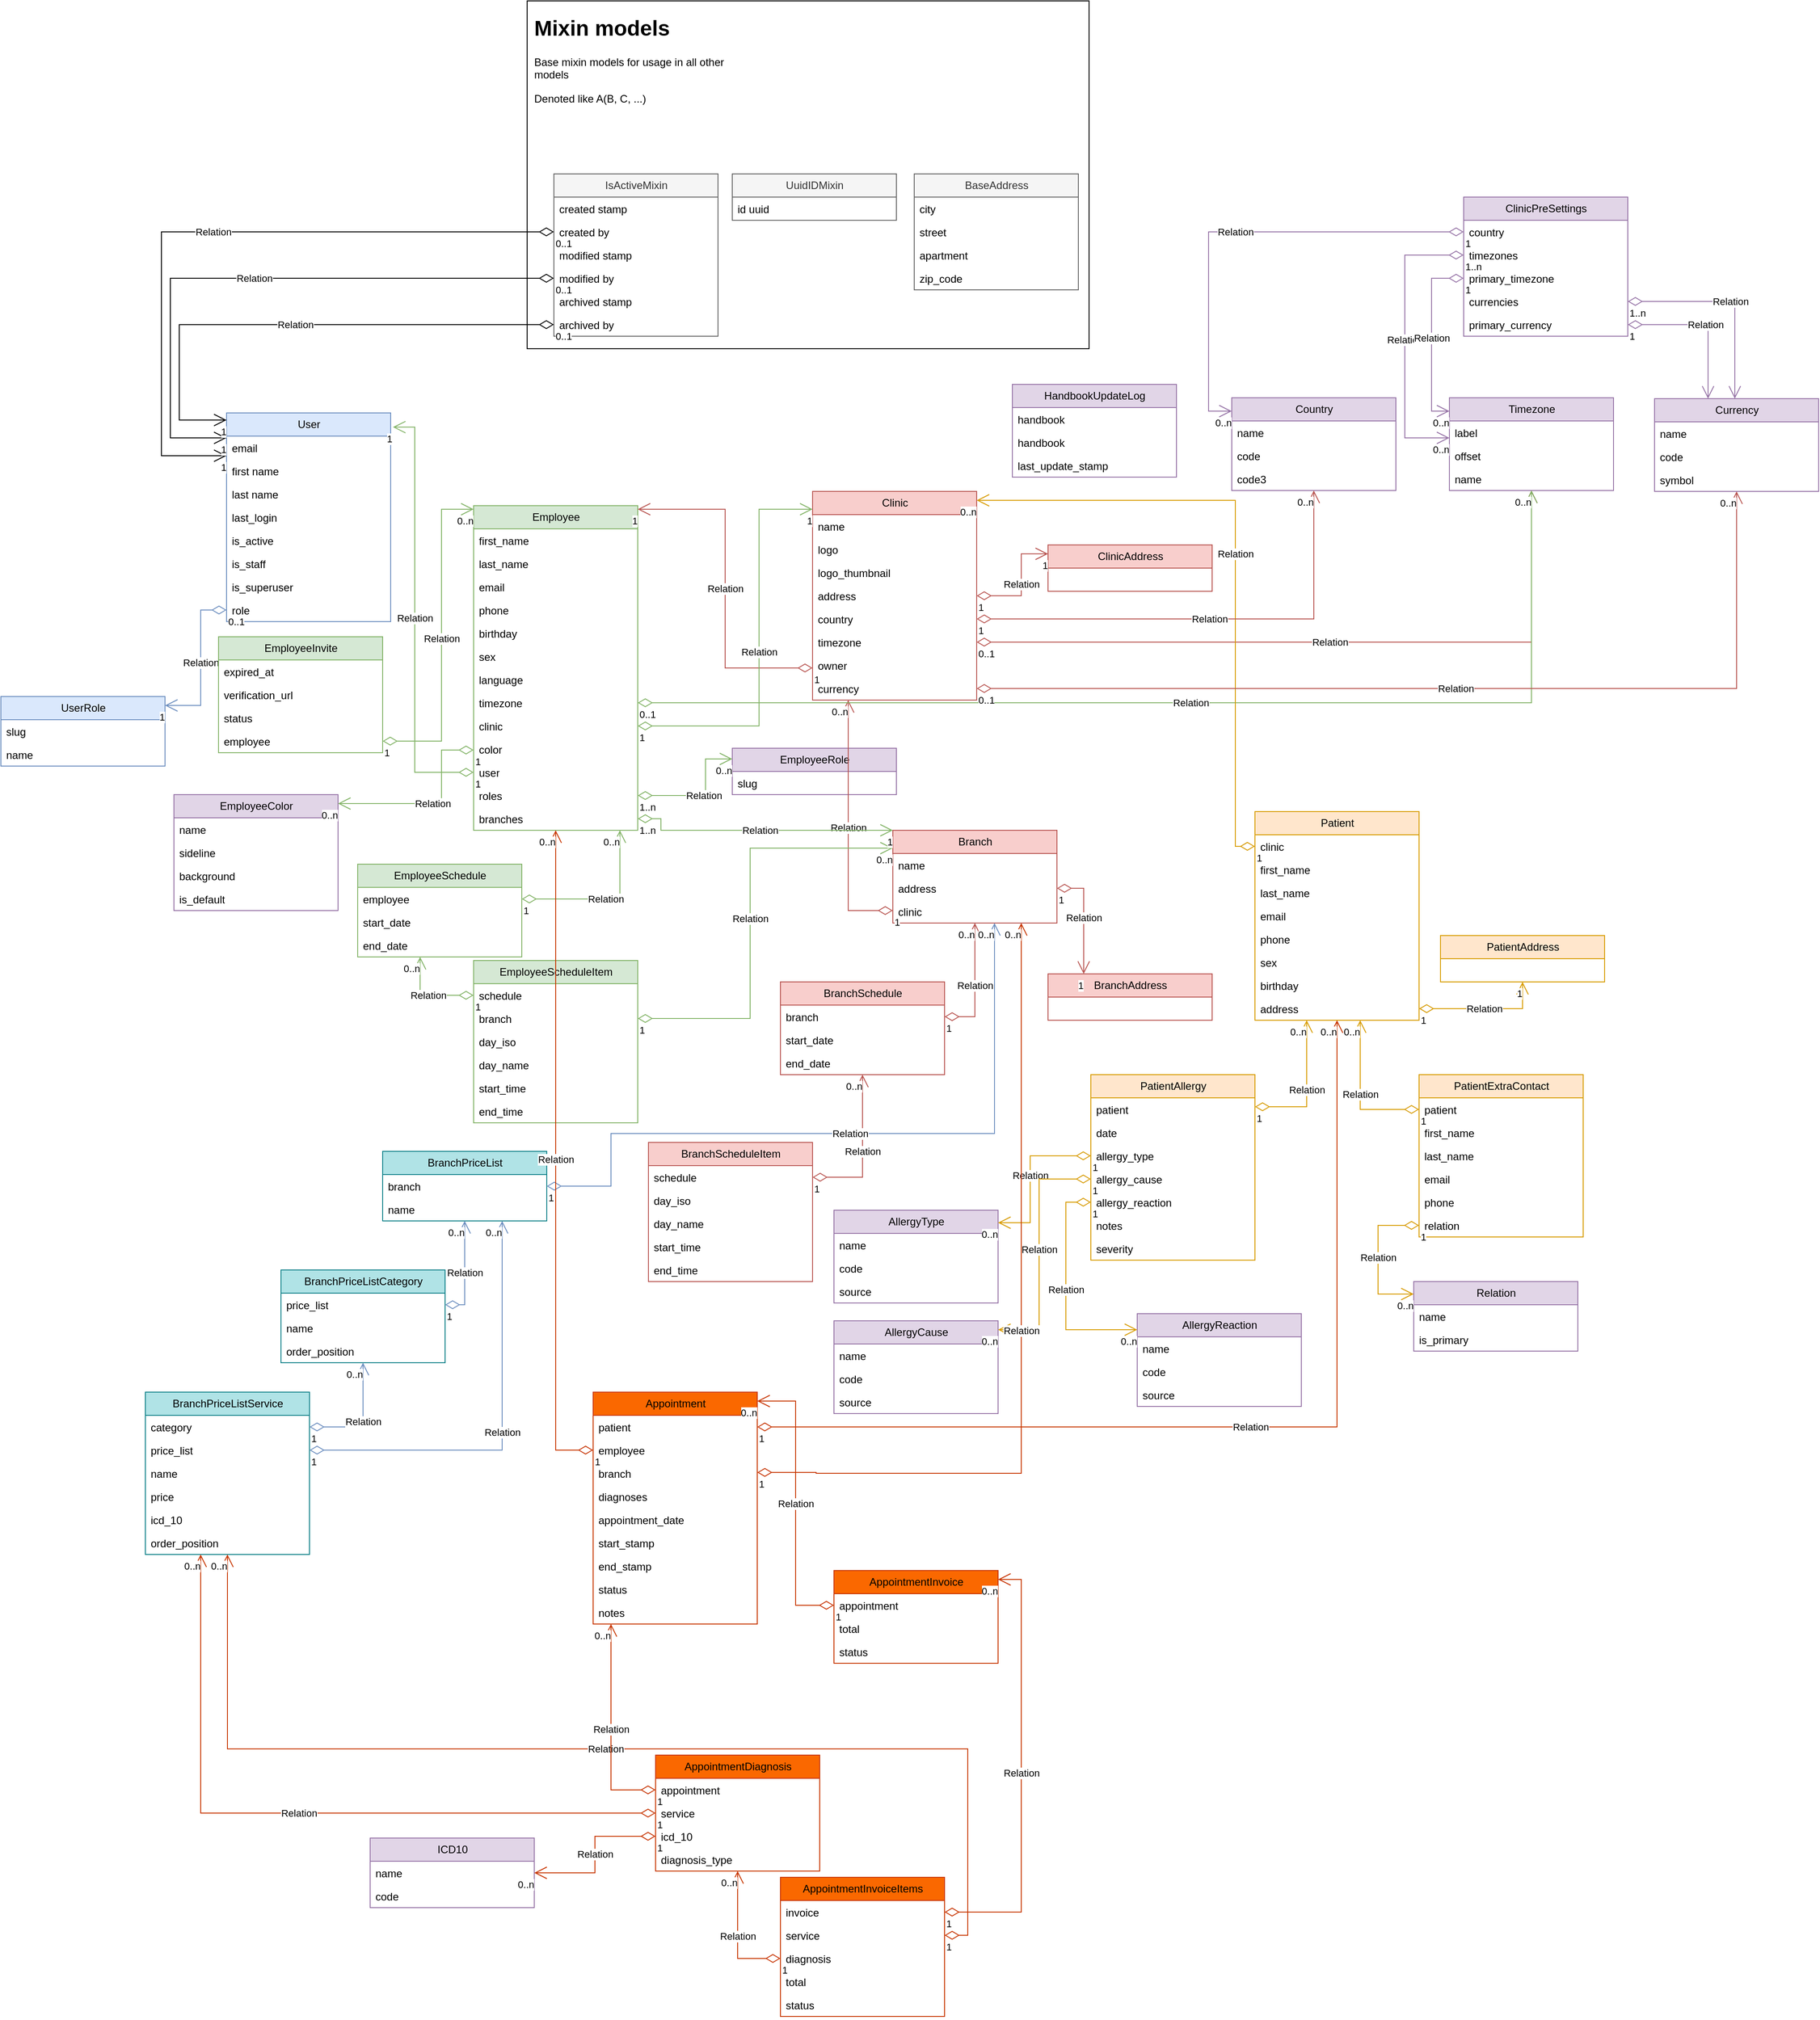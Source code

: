 <mxfile version="28.0.6">
  <diagram name="Page-1" id="6AssfcruLWCRRwNgs943">
    <mxGraphModel dx="2605" dy="583" grid="1" gridSize="10" guides="1" tooltips="1" connect="1" arrows="1" fold="1" page="1" pageScale="1" pageWidth="827" pageHeight="1169" math="0" shadow="0">
      <root>
        <mxCell id="0" />
        <mxCell id="1" parent="0" />
        <mxCell id="HvIl4NGHGhbygublXClu-174" value="" style="rounded=0;whiteSpace=wrap;html=1;" parent="1" vertex="1">
          <mxGeometry x="-1064" width="630" height="390" as="geometry" />
        </mxCell>
        <mxCell id="OecEfJYzLQX1Bd3YdA2C-1" value="IsActiveMixin" style="swimlane;fontStyle=0;childLayout=stackLayout;horizontal=1;startSize=26;horizontalStack=0;resizeParent=1;resizeParentMax=0;resizeLast=0;collapsible=1;marginBottom=0;html=1;fillColor=#f5f5f5;fontColor=#333333;strokeColor=#666666;" parent="1" vertex="1">
          <mxGeometry x="-1034" y="194" width="184" height="182" as="geometry" />
        </mxCell>
        <mxCell id="OecEfJYzLQX1Bd3YdA2C-2" value="created stamp" style="text;strokeColor=none;fillColor=none;align=left;verticalAlign=top;spacingLeft=4;spacingRight=4;overflow=hidden;rotatable=0;points=[[0,0.5],[1,0.5]];portConstraint=eastwest;whiteSpace=wrap;html=1;" parent="OecEfJYzLQX1Bd3YdA2C-1" vertex="1">
          <mxGeometry y="26" width="184" height="26" as="geometry" />
        </mxCell>
        <mxCell id="OecEfJYzLQX1Bd3YdA2C-3" value="created by" style="text;strokeColor=none;fillColor=none;align=left;verticalAlign=top;spacingLeft=4;spacingRight=4;overflow=hidden;rotatable=0;points=[[0,0.5],[1,0.5]];portConstraint=eastwest;whiteSpace=wrap;html=1;" parent="OecEfJYzLQX1Bd3YdA2C-1" vertex="1">
          <mxGeometry y="52" width="184" height="26" as="geometry" />
        </mxCell>
        <mxCell id="OecEfJYzLQX1Bd3YdA2C-4" value="modified stamp" style="text;strokeColor=none;fillColor=none;align=left;verticalAlign=top;spacingLeft=4;spacingRight=4;overflow=hidden;rotatable=0;points=[[0,0.5],[1,0.5]];portConstraint=eastwest;whiteSpace=wrap;html=1;" parent="OecEfJYzLQX1Bd3YdA2C-1" vertex="1">
          <mxGeometry y="78" width="184" height="26" as="geometry" />
        </mxCell>
        <mxCell id="OecEfJYzLQX1Bd3YdA2C-5" value="modified by&lt;table&gt;&lt;tbody&gt;&lt;tr&gt;&lt;td&gt;&lt;br&gt;&lt;/td&gt;&lt;td&gt;&lt;br&gt;&lt;/td&gt;&lt;td&gt;&lt;br&gt;&lt;/td&gt;&lt;td&gt;&lt;br&gt;&lt;/td&gt;&lt;/tr&gt;&lt;tr&gt;&lt;td&gt;&lt;br&gt;&lt;/td&gt;&lt;td&gt;&lt;br&gt;&lt;/td&gt;&lt;td&gt;&lt;br&gt;&lt;/td&gt;&lt;td&gt;&lt;br&gt;&lt;/td&gt;&lt;/tr&gt;&lt;tr&gt;&lt;td&gt;&lt;br&gt;&lt;/td&gt;&lt;td&gt;&lt;br&gt;&lt;/td&gt;&lt;td&gt;&lt;br&gt;&lt;/td&gt;&lt;td&gt;&lt;br&gt;&lt;/td&gt;&lt;/tr&gt;&lt;/tbody&gt;&lt;/table&gt;" style="text;strokeColor=none;fillColor=none;align=left;verticalAlign=top;spacingLeft=4;spacingRight=4;overflow=hidden;rotatable=0;points=[[0,0.5],[1,0.5]];portConstraint=eastwest;whiteSpace=wrap;html=1;" parent="OecEfJYzLQX1Bd3YdA2C-1" vertex="1">
          <mxGeometry y="104" width="184" height="26" as="geometry" />
        </mxCell>
        <mxCell id="OecEfJYzLQX1Bd3YdA2C-6" value="archived&lt;span style=&quot;background-color: transparent; color: light-dark(rgb(0, 0, 0), rgb(255, 255, 255));&quot;&gt;&amp;nbsp;stamp&lt;/span&gt;" style="text;strokeColor=none;fillColor=none;align=left;verticalAlign=top;spacingLeft=4;spacingRight=4;overflow=hidden;rotatable=0;points=[[0,0.5],[1,0.5]];portConstraint=eastwest;whiteSpace=wrap;html=1;" parent="OecEfJYzLQX1Bd3YdA2C-1" vertex="1">
          <mxGeometry y="130" width="184" height="26" as="geometry" />
        </mxCell>
        <mxCell id="OecEfJYzLQX1Bd3YdA2C-7" value="archived by" style="text;strokeColor=none;fillColor=none;align=left;verticalAlign=top;spacingLeft=4;spacingRight=4;overflow=hidden;rotatable=0;points=[[0,0.5],[1,0.5]];portConstraint=eastwest;whiteSpace=wrap;html=1;" parent="OecEfJYzLQX1Bd3YdA2C-1" vertex="1">
          <mxGeometry y="156" width="184" height="26" as="geometry" />
        </mxCell>
        <mxCell id="OecEfJYzLQX1Bd3YdA2C-8" value="UuidIDMixin" style="swimlane;fontStyle=0;childLayout=stackLayout;horizontal=1;startSize=26;fillColor=#f5f5f5;horizontalStack=0;resizeParent=1;resizeParentMax=0;resizeLast=0;collapsible=1;marginBottom=0;html=1;fontColor=#333333;strokeColor=#666666;" parent="1" vertex="1">
          <mxGeometry x="-834" y="194" width="184" height="52" as="geometry" />
        </mxCell>
        <mxCell id="OecEfJYzLQX1Bd3YdA2C-9" value="id uuid" style="text;strokeColor=none;fillColor=none;align=left;verticalAlign=top;spacingLeft=4;spacingRight=4;overflow=hidden;rotatable=0;points=[[0,0.5],[1,0.5]];portConstraint=eastwest;whiteSpace=wrap;html=1;" parent="OecEfJYzLQX1Bd3YdA2C-8" vertex="1">
          <mxGeometry y="26" width="184" height="26" as="geometry" />
        </mxCell>
        <mxCell id="OecEfJYzLQX1Bd3YdA2C-10" value="User" style="swimlane;fontStyle=0;childLayout=stackLayout;horizontal=1;startSize=26;fillColor=#dae8fc;horizontalStack=0;resizeParent=1;resizeParentMax=0;resizeLast=0;collapsible=1;marginBottom=0;html=1;strokeColor=#6c8ebf;" parent="1" vertex="1">
          <mxGeometry x="-1401" y="462" width="184" height="234" as="geometry" />
        </mxCell>
        <mxCell id="OecEfJYzLQX1Bd3YdA2C-11" value="email" style="text;strokeColor=none;fillColor=none;align=left;verticalAlign=top;spacingLeft=4;spacingRight=4;overflow=hidden;rotatable=0;points=[[0,0.5],[1,0.5]];portConstraint=eastwest;whiteSpace=wrap;html=1;" parent="OecEfJYzLQX1Bd3YdA2C-10" vertex="1">
          <mxGeometry y="26" width="184" height="26" as="geometry" />
        </mxCell>
        <mxCell id="OecEfJYzLQX1Bd3YdA2C-12" value="first name" style="text;strokeColor=none;fillColor=none;align=left;verticalAlign=top;spacingLeft=4;spacingRight=4;overflow=hidden;rotatable=0;points=[[0,0.5],[1,0.5]];portConstraint=eastwest;whiteSpace=wrap;html=1;" parent="OecEfJYzLQX1Bd3YdA2C-10" vertex="1">
          <mxGeometry y="52" width="184" height="26" as="geometry" />
        </mxCell>
        <mxCell id="OecEfJYzLQX1Bd3YdA2C-13" value="last name" style="text;strokeColor=none;fillColor=none;align=left;verticalAlign=top;spacingLeft=4;spacingRight=4;overflow=hidden;rotatable=0;points=[[0,0.5],[1,0.5]];portConstraint=eastwest;whiteSpace=wrap;html=1;" parent="OecEfJYzLQX1Bd3YdA2C-10" vertex="1">
          <mxGeometry y="78" width="184" height="26" as="geometry" />
        </mxCell>
        <mxCell id="OecEfJYzLQX1Bd3YdA2C-14" value="last_login" style="text;strokeColor=none;fillColor=none;align=left;verticalAlign=top;spacingLeft=4;spacingRight=4;overflow=hidden;rotatable=0;points=[[0,0.5],[1,0.5]];portConstraint=eastwest;whiteSpace=wrap;html=1;" parent="OecEfJYzLQX1Bd3YdA2C-10" vertex="1">
          <mxGeometry y="104" width="184" height="26" as="geometry" />
        </mxCell>
        <mxCell id="OecEfJYzLQX1Bd3YdA2C-15" value="is_active" style="text;strokeColor=none;fillColor=none;align=left;verticalAlign=top;spacingLeft=4;spacingRight=4;overflow=hidden;rotatable=0;points=[[0,0.5],[1,0.5]];portConstraint=eastwest;whiteSpace=wrap;html=1;" parent="OecEfJYzLQX1Bd3YdA2C-10" vertex="1">
          <mxGeometry y="130" width="184" height="26" as="geometry" />
        </mxCell>
        <mxCell id="OecEfJYzLQX1Bd3YdA2C-16" value="is_staff" style="text;strokeColor=none;fillColor=none;align=left;verticalAlign=top;spacingLeft=4;spacingRight=4;overflow=hidden;rotatable=0;points=[[0,0.5],[1,0.5]];portConstraint=eastwest;whiteSpace=wrap;html=1;" parent="OecEfJYzLQX1Bd3YdA2C-10" vertex="1">
          <mxGeometry y="156" width="184" height="26" as="geometry" />
        </mxCell>
        <mxCell id="OecEfJYzLQX1Bd3YdA2C-17" value="is_superuser" style="text;strokeColor=none;fillColor=none;align=left;verticalAlign=top;spacingLeft=4;spacingRight=4;overflow=hidden;rotatable=0;points=[[0,0.5],[1,0.5]];portConstraint=eastwest;whiteSpace=wrap;html=1;" parent="OecEfJYzLQX1Bd3YdA2C-10" vertex="1">
          <mxGeometry y="182" width="184" height="26" as="geometry" />
        </mxCell>
        <mxCell id="OecEfJYzLQX1Bd3YdA2C-18" value="role" style="text;strokeColor=none;fillColor=none;align=left;verticalAlign=top;spacingLeft=4;spacingRight=4;overflow=hidden;rotatable=0;points=[[0,0.5],[1,0.5]];portConstraint=eastwest;whiteSpace=wrap;html=1;" parent="OecEfJYzLQX1Bd3YdA2C-10" vertex="1">
          <mxGeometry y="208" width="184" height="26" as="geometry" />
        </mxCell>
        <mxCell id="OecEfJYzLQX1Bd3YdA2C-19" value="UserRole" style="swimlane;fontStyle=0;childLayout=stackLayout;horizontal=1;startSize=26;fillColor=#dae8fc;horizontalStack=0;resizeParent=1;resizeParentMax=0;resizeLast=0;collapsible=1;marginBottom=0;html=1;strokeColor=#6c8ebf;" parent="1" vertex="1">
          <mxGeometry x="-1654" y="780" width="184" height="78" as="geometry" />
        </mxCell>
        <mxCell id="OecEfJYzLQX1Bd3YdA2C-20" value="slug" style="text;strokeColor=none;fillColor=none;align=left;verticalAlign=top;spacingLeft=4;spacingRight=4;overflow=hidden;rotatable=0;points=[[0,0.5],[1,0.5]];portConstraint=eastwest;whiteSpace=wrap;html=1;" parent="OecEfJYzLQX1Bd3YdA2C-19" vertex="1">
          <mxGeometry y="26" width="184" height="26" as="geometry" />
        </mxCell>
        <mxCell id="OecEfJYzLQX1Bd3YdA2C-21" value="name" style="text;strokeColor=none;fillColor=none;align=left;verticalAlign=top;spacingLeft=4;spacingRight=4;overflow=hidden;rotatable=0;points=[[0,0.5],[1,0.5]];portConstraint=eastwest;whiteSpace=wrap;html=1;" parent="OecEfJYzLQX1Bd3YdA2C-19" vertex="1">
          <mxGeometry y="52" width="184" height="26" as="geometry" />
        </mxCell>
        <mxCell id="OecEfJYzLQX1Bd3YdA2C-22" value="Relation" style="endArrow=open;html=1;endSize=12;startArrow=diamondThin;startSize=14;startFill=0;edgeStyle=orthogonalEdgeStyle;rounded=0;fillColor=#dae8fc;strokeColor=#6c8ebf;" parent="1" source="OecEfJYzLQX1Bd3YdA2C-18" target="OecEfJYzLQX1Bd3YdA2C-19" edge="1">
          <mxGeometry relative="1" as="geometry">
            <mxPoint x="-244" y="911" as="sourcePoint" />
            <mxPoint x="166" y="748.5" as="targetPoint" />
            <Array as="points">
              <mxPoint x="-1430" y="683" />
              <mxPoint x="-1430" y="790" />
            </Array>
          </mxGeometry>
        </mxCell>
        <mxCell id="OecEfJYzLQX1Bd3YdA2C-23" value="0..1" style="edgeLabel;resizable=0;html=1;align=left;verticalAlign=top;" parent="OecEfJYzLQX1Bd3YdA2C-22" connectable="0" vertex="1">
          <mxGeometry x="-1" relative="1" as="geometry" />
        </mxCell>
        <mxCell id="OecEfJYzLQX1Bd3YdA2C-24" value="1" style="edgeLabel;resizable=0;html=1;align=right;verticalAlign=top;" parent="OecEfJYzLQX1Bd3YdA2C-22" connectable="0" vertex="1">
          <mxGeometry x="1" relative="1" as="geometry" />
        </mxCell>
        <mxCell id="OecEfJYzLQX1Bd3YdA2C-25" value="Relation" style="endArrow=open;html=1;endSize=12;startArrow=diamondThin;startSize=14;startFill=0;edgeStyle=orthogonalEdgeStyle;rounded=0;exitX=0;exitY=0.5;exitDx=0;exitDy=0;" parent="1" source="OecEfJYzLQX1Bd3YdA2C-3" target="OecEfJYzLQX1Bd3YdA2C-10" edge="1">
          <mxGeometry relative="1" as="geometry">
            <mxPoint x="-154" y="760" as="sourcePoint" />
            <mxPoint x="6" y="760" as="targetPoint" />
            <Array as="points">
              <mxPoint x="-1474" y="259" />
              <mxPoint x="-1474" y="510" />
            </Array>
          </mxGeometry>
        </mxCell>
        <mxCell id="OecEfJYzLQX1Bd3YdA2C-26" value="0..1" style="edgeLabel;resizable=0;html=1;align=left;verticalAlign=top;" parent="OecEfJYzLQX1Bd3YdA2C-25" connectable="0" vertex="1">
          <mxGeometry x="-1" relative="1" as="geometry" />
        </mxCell>
        <mxCell id="OecEfJYzLQX1Bd3YdA2C-27" value="1" style="edgeLabel;resizable=0;html=1;align=right;verticalAlign=top;" parent="OecEfJYzLQX1Bd3YdA2C-25" connectable="0" vertex="1">
          <mxGeometry x="1" relative="1" as="geometry" />
        </mxCell>
        <mxCell id="OecEfJYzLQX1Bd3YdA2C-28" value="Relation" style="endArrow=open;html=1;endSize=12;startArrow=diamondThin;startSize=14;startFill=0;edgeStyle=orthogonalEdgeStyle;rounded=0;strokeColor=default;align=center;verticalAlign=middle;fontFamily=Helvetica;fontSize=11;fontColor=default;labelBackgroundColor=default;exitX=0;exitY=0.5;exitDx=0;exitDy=0;" parent="1" source="OecEfJYzLQX1Bd3YdA2C-5" target="OecEfJYzLQX1Bd3YdA2C-10" edge="1">
          <mxGeometry relative="1" as="geometry">
            <mxPoint x="-154" y="760" as="sourcePoint" />
            <mxPoint x="6" y="760" as="targetPoint" />
            <Array as="points">
              <mxPoint x="-1464" y="311" />
              <mxPoint x="-1464" y="490" />
            </Array>
          </mxGeometry>
        </mxCell>
        <mxCell id="OecEfJYzLQX1Bd3YdA2C-29" value="0..1" style="edgeLabel;resizable=0;html=1;align=left;verticalAlign=top;fontFamily=Helvetica;fontSize=11;fontColor=default;labelBackgroundColor=default;" parent="OecEfJYzLQX1Bd3YdA2C-28" connectable="0" vertex="1">
          <mxGeometry x="-1" relative="1" as="geometry" />
        </mxCell>
        <mxCell id="OecEfJYzLQX1Bd3YdA2C-30" value="1" style="edgeLabel;resizable=0;html=1;align=right;verticalAlign=top;fontFamily=Helvetica;fontSize=11;fontColor=default;labelBackgroundColor=default;" parent="OecEfJYzLQX1Bd3YdA2C-28" connectable="0" vertex="1">
          <mxGeometry x="1" relative="1" as="geometry" />
        </mxCell>
        <mxCell id="OecEfJYzLQX1Bd3YdA2C-31" value="Relation" style="endArrow=open;html=1;endSize=12;startArrow=diamondThin;startSize=14;startFill=0;edgeStyle=orthogonalEdgeStyle;rounded=0;strokeColor=default;align=center;verticalAlign=middle;fontFamily=Helvetica;fontSize=11;fontColor=default;labelBackgroundColor=default;exitX=0;exitY=0.5;exitDx=0;exitDy=0;" parent="1" source="OecEfJYzLQX1Bd3YdA2C-7" target="OecEfJYzLQX1Bd3YdA2C-10" edge="1">
          <mxGeometry relative="1" as="geometry">
            <mxPoint x="-34" y="640" as="sourcePoint" />
            <mxPoint x="-124" y="690" as="targetPoint" />
            <Array as="points">
              <mxPoint x="-1454" y="363" />
              <mxPoint x="-1454" y="470" />
            </Array>
          </mxGeometry>
        </mxCell>
        <mxCell id="OecEfJYzLQX1Bd3YdA2C-32" value="0..1" style="edgeLabel;resizable=0;html=1;align=left;verticalAlign=top;fontFamily=Helvetica;fontSize=11;fontColor=default;labelBackgroundColor=default;" parent="OecEfJYzLQX1Bd3YdA2C-31" connectable="0" vertex="1">
          <mxGeometry x="-1" relative="1" as="geometry" />
        </mxCell>
        <mxCell id="OecEfJYzLQX1Bd3YdA2C-33" value="1" style="edgeLabel;resizable=0;html=1;align=right;verticalAlign=top;fontFamily=Helvetica;fontSize=11;fontColor=default;labelBackgroundColor=default;" parent="OecEfJYzLQX1Bd3YdA2C-31" connectable="0" vertex="1">
          <mxGeometry x="1" relative="1" as="geometry" />
        </mxCell>
        <mxCell id="OecEfJYzLQX1Bd3YdA2C-34" value="Clinic" style="swimlane;fontStyle=0;childLayout=stackLayout;horizontal=1;startSize=26;fillColor=#f8cecc;horizontalStack=0;resizeParent=1;resizeParentMax=0;resizeLast=0;collapsible=1;marginBottom=0;html=1;strokeColor=#b85450;" parent="1" vertex="1">
          <mxGeometry x="-744" y="550" width="184" height="234" as="geometry" />
        </mxCell>
        <mxCell id="OecEfJYzLQX1Bd3YdA2C-35" value="name" style="text;strokeColor=none;fillColor=none;align=left;verticalAlign=top;spacingLeft=4;spacingRight=4;overflow=hidden;rotatable=0;points=[[0,0.5],[1,0.5]];portConstraint=eastwest;whiteSpace=wrap;html=1;" parent="OecEfJYzLQX1Bd3YdA2C-34" vertex="1">
          <mxGeometry y="26" width="184" height="26" as="geometry" />
        </mxCell>
        <mxCell id="Mj6mIItFze49XFK4zkgr-71" value="logo" style="text;strokeColor=none;fillColor=none;align=left;verticalAlign=top;spacingLeft=4;spacingRight=4;overflow=hidden;rotatable=0;points=[[0,0.5],[1,0.5]];portConstraint=eastwest;whiteSpace=wrap;html=1;" parent="OecEfJYzLQX1Bd3YdA2C-34" vertex="1">
          <mxGeometry y="52" width="184" height="26" as="geometry" />
        </mxCell>
        <mxCell id="Mj6mIItFze49XFK4zkgr-72" value="logo_thumbnail" style="text;strokeColor=none;fillColor=none;align=left;verticalAlign=top;spacingLeft=4;spacingRight=4;overflow=hidden;rotatable=0;points=[[0,0.5],[1,0.5]];portConstraint=eastwest;whiteSpace=wrap;html=1;" parent="OecEfJYzLQX1Bd3YdA2C-34" vertex="1">
          <mxGeometry y="78" width="184" height="26" as="geometry" />
        </mxCell>
        <mxCell id="OecEfJYzLQX1Bd3YdA2C-36" value="address" style="text;strokeColor=none;fillColor=none;align=left;verticalAlign=top;spacingLeft=4;spacingRight=4;overflow=hidden;rotatable=0;points=[[0,0.5],[1,0.5]];portConstraint=eastwest;whiteSpace=wrap;html=1;" parent="OecEfJYzLQX1Bd3YdA2C-34" vertex="1">
          <mxGeometry y="104" width="184" height="26" as="geometry" />
        </mxCell>
        <mxCell id="OecEfJYzLQX1Bd3YdA2C-104" value="country" style="text;strokeColor=none;fillColor=none;align=left;verticalAlign=top;spacingLeft=4;spacingRight=4;overflow=hidden;rotatable=0;points=[[0,0.5],[1,0.5]];portConstraint=eastwest;whiteSpace=wrap;html=1;" parent="OecEfJYzLQX1Bd3YdA2C-34" vertex="1">
          <mxGeometry y="130" width="184" height="26" as="geometry" />
        </mxCell>
        <mxCell id="OecEfJYzLQX1Bd3YdA2C-37" value="timezone" style="text;strokeColor=none;fillColor=none;align=left;verticalAlign=top;spacingLeft=4;spacingRight=4;overflow=hidden;rotatable=0;points=[[0,0.5],[1,0.5]];portConstraint=eastwest;whiteSpace=wrap;html=1;" parent="OecEfJYzLQX1Bd3YdA2C-34" vertex="1">
          <mxGeometry y="156" width="184" height="26" as="geometry" />
        </mxCell>
        <mxCell id="OecEfJYzLQX1Bd3YdA2C-38" value="owner" style="text;strokeColor=none;fillColor=none;align=left;verticalAlign=top;spacingLeft=4;spacingRight=4;overflow=hidden;rotatable=0;points=[[0,0.5],[1,0.5]];portConstraint=eastwest;whiteSpace=wrap;html=1;" parent="OecEfJYzLQX1Bd3YdA2C-34" vertex="1">
          <mxGeometry y="182" width="184" height="26" as="geometry" />
        </mxCell>
        <mxCell id="HvIl4NGHGhbygublXClu-48" value="currency" style="text;strokeColor=none;fillColor=none;align=left;verticalAlign=top;spacingLeft=4;spacingRight=4;overflow=hidden;rotatable=0;points=[[0,0.5],[1,0.5]];portConstraint=eastwest;whiteSpace=wrap;html=1;" parent="OecEfJYzLQX1Bd3YdA2C-34" vertex="1">
          <mxGeometry y="208" width="184" height="26" as="geometry" />
        </mxCell>
        <mxCell id="OecEfJYzLQX1Bd3YdA2C-40" value="Employee" style="swimlane;fontStyle=0;childLayout=stackLayout;horizontal=1;startSize=26;fillColor=#d5e8d4;horizontalStack=0;resizeParent=1;resizeParentMax=0;resizeLast=0;collapsible=1;marginBottom=0;html=1;strokeColor=#82b366;" parent="1" vertex="1">
          <mxGeometry x="-1124" y="566" width="184" height="364" as="geometry" />
        </mxCell>
        <mxCell id="OecEfJYzLQX1Bd3YdA2C-41" value="first_name" style="text;strokeColor=none;fillColor=none;align=left;verticalAlign=top;spacingLeft=4;spacingRight=4;overflow=hidden;rotatable=0;points=[[0,0.5],[1,0.5]];portConstraint=eastwest;whiteSpace=wrap;html=1;" parent="OecEfJYzLQX1Bd3YdA2C-40" vertex="1">
          <mxGeometry y="26" width="184" height="26" as="geometry" />
        </mxCell>
        <mxCell id="OecEfJYzLQX1Bd3YdA2C-42" value="last_name" style="text;strokeColor=none;fillColor=none;align=left;verticalAlign=top;spacingLeft=4;spacingRight=4;overflow=hidden;rotatable=0;points=[[0,0.5],[1,0.5]];portConstraint=eastwest;whiteSpace=wrap;html=1;" parent="OecEfJYzLQX1Bd3YdA2C-40" vertex="1">
          <mxGeometry y="52" width="184" height="26" as="geometry" />
        </mxCell>
        <mxCell id="OecEfJYzLQX1Bd3YdA2C-43" value="email" style="text;strokeColor=none;fillColor=none;align=left;verticalAlign=top;spacingLeft=4;spacingRight=4;overflow=hidden;rotatable=0;points=[[0,0.5],[1,0.5]];portConstraint=eastwest;whiteSpace=wrap;html=1;" parent="OecEfJYzLQX1Bd3YdA2C-40" vertex="1">
          <mxGeometry y="78" width="184" height="26" as="geometry" />
        </mxCell>
        <mxCell id="Mj6mIItFze49XFK4zkgr-41" value="phone" style="text;strokeColor=none;fillColor=none;align=left;verticalAlign=top;spacingLeft=4;spacingRight=4;overflow=hidden;rotatable=0;points=[[0,0.5],[1,0.5]];portConstraint=eastwest;whiteSpace=wrap;html=1;" parent="OecEfJYzLQX1Bd3YdA2C-40" vertex="1">
          <mxGeometry y="104" width="184" height="26" as="geometry" />
        </mxCell>
        <mxCell id="Mj6mIItFze49XFK4zkgr-39" value="birthday" style="text;strokeColor=none;fillColor=none;align=left;verticalAlign=top;spacingLeft=4;spacingRight=4;overflow=hidden;rotatable=0;points=[[0,0.5],[1,0.5]];portConstraint=eastwest;whiteSpace=wrap;html=1;" parent="OecEfJYzLQX1Bd3YdA2C-40" vertex="1">
          <mxGeometry y="130" width="184" height="26" as="geometry" />
        </mxCell>
        <mxCell id="Mj6mIItFze49XFK4zkgr-40" value="sex" style="text;strokeColor=none;fillColor=none;align=left;verticalAlign=top;spacingLeft=4;spacingRight=4;overflow=hidden;rotatable=0;points=[[0,0.5],[1,0.5]];portConstraint=eastwest;whiteSpace=wrap;html=1;" parent="OecEfJYzLQX1Bd3YdA2C-40" vertex="1">
          <mxGeometry y="156" width="184" height="26" as="geometry" />
        </mxCell>
        <mxCell id="Mj6mIItFze49XFK4zkgr-42" value="language" style="text;strokeColor=none;fillColor=none;align=left;verticalAlign=top;spacingLeft=4;spacingRight=4;overflow=hidden;rotatable=0;points=[[0,0.5],[1,0.5]];portConstraint=eastwest;whiteSpace=wrap;html=1;" parent="OecEfJYzLQX1Bd3YdA2C-40" vertex="1">
          <mxGeometry y="182" width="184" height="26" as="geometry" />
        </mxCell>
        <mxCell id="Mj6mIItFze49XFK4zkgr-44" value="timezone" style="text;strokeColor=none;fillColor=none;align=left;verticalAlign=top;spacingLeft=4;spacingRight=4;overflow=hidden;rotatable=0;points=[[0,0.5],[1,0.5]];portConstraint=eastwest;whiteSpace=wrap;html=1;" parent="OecEfJYzLQX1Bd3YdA2C-40" vertex="1">
          <mxGeometry y="208" width="184" height="26" as="geometry" />
        </mxCell>
        <mxCell id="OecEfJYzLQX1Bd3YdA2C-44" value="clinic" style="text;strokeColor=none;fillColor=none;align=left;verticalAlign=top;spacingLeft=4;spacingRight=4;overflow=hidden;rotatable=0;points=[[0,0.5],[1,0.5]];portConstraint=eastwest;whiteSpace=wrap;html=1;" parent="OecEfJYzLQX1Bd3YdA2C-40" vertex="1">
          <mxGeometry y="234" width="184" height="26" as="geometry" />
        </mxCell>
        <mxCell id="Mj6mIItFze49XFK4zkgr-29" value="color" style="text;strokeColor=none;fillColor=none;align=left;verticalAlign=top;spacingLeft=4;spacingRight=4;overflow=hidden;rotatable=0;points=[[0,0.5],[1,0.5]];portConstraint=eastwest;whiteSpace=wrap;html=1;" parent="OecEfJYzLQX1Bd3YdA2C-40" vertex="1">
          <mxGeometry y="260" width="184" height="26" as="geometry" />
        </mxCell>
        <mxCell id="OecEfJYzLQX1Bd3YdA2C-45" value="user" style="text;strokeColor=none;fillColor=none;align=left;verticalAlign=top;spacingLeft=4;spacingRight=4;overflow=hidden;rotatable=0;points=[[0,0.5],[1,0.5]];portConstraint=eastwest;whiteSpace=wrap;html=1;" parent="OecEfJYzLQX1Bd3YdA2C-40" vertex="1">
          <mxGeometry y="286" width="184" height="26" as="geometry" />
        </mxCell>
        <mxCell id="OecEfJYzLQX1Bd3YdA2C-81" value="roles" style="text;strokeColor=none;fillColor=none;align=left;verticalAlign=top;spacingLeft=4;spacingRight=4;overflow=hidden;rotatable=0;points=[[0,0.5],[1,0.5]];portConstraint=eastwest;whiteSpace=wrap;html=1;" parent="OecEfJYzLQX1Bd3YdA2C-40" vertex="1">
          <mxGeometry y="312" width="184" height="26" as="geometry" />
        </mxCell>
        <mxCell id="Mj6mIItFze49XFK4zkgr-25" value="branches" style="text;strokeColor=none;fillColor=none;align=left;verticalAlign=top;spacingLeft=4;spacingRight=4;overflow=hidden;rotatable=0;points=[[0,0.5],[1,0.5]];portConstraint=eastwest;whiteSpace=wrap;html=1;" parent="OecEfJYzLQX1Bd3YdA2C-40" vertex="1">
          <mxGeometry y="338" width="184" height="26" as="geometry" />
        </mxCell>
        <mxCell id="OecEfJYzLQX1Bd3YdA2C-46" value="Relation" style="endArrow=open;html=1;endSize=12;startArrow=diamondThin;startSize=14;startFill=0;edgeStyle=orthogonalEdgeStyle;rounded=0;entryX=1.014;entryY=0.068;entryDx=0;entryDy=0;exitX=0;exitY=0.5;exitDx=0;exitDy=0;entryPerimeter=0;fillColor=#d5e8d4;strokeColor=#82b366;" parent="1" source="OecEfJYzLQX1Bd3YdA2C-45" target="OecEfJYzLQX1Bd3YdA2C-10" edge="1">
          <mxGeometry relative="1" as="geometry">
            <mxPoint x="106" y="860" as="sourcePoint" />
            <mxPoint x="106" y="949" as="targetPoint" />
            <Array as="points">
              <mxPoint x="-1190" y="865" />
              <mxPoint x="-1190" y="478" />
            </Array>
          </mxGeometry>
        </mxCell>
        <mxCell id="OecEfJYzLQX1Bd3YdA2C-47" value="1" style="edgeLabel;resizable=0;html=1;align=left;verticalAlign=top;" parent="OecEfJYzLQX1Bd3YdA2C-46" connectable="0" vertex="1">
          <mxGeometry x="-1" relative="1" as="geometry" />
        </mxCell>
        <mxCell id="OecEfJYzLQX1Bd3YdA2C-48" value="1" style="edgeLabel;resizable=0;html=1;align=right;verticalAlign=top;" parent="OecEfJYzLQX1Bd3YdA2C-46" connectable="0" vertex="1">
          <mxGeometry x="1" relative="1" as="geometry" />
        </mxCell>
        <mxCell id="OecEfJYzLQX1Bd3YdA2C-49" value="Relation" style="endArrow=open;html=1;endSize=12;startArrow=diamondThin;startSize=14;startFill=0;edgeStyle=orthogonalEdgeStyle;rounded=0;fillColor=#f8cecc;strokeColor=#b85450;" parent="1" source="OecEfJYzLQX1Bd3YdA2C-38" target="OecEfJYzLQX1Bd3YdA2C-40" edge="1">
          <mxGeometry relative="1" as="geometry">
            <mxPoint x="124" y="1077" as="sourcePoint" />
            <mxPoint x="26" y="940" as="targetPoint" />
            <Array as="points">
              <mxPoint x="-842" y="748" />
              <mxPoint x="-842" y="570" />
            </Array>
          </mxGeometry>
        </mxCell>
        <mxCell id="OecEfJYzLQX1Bd3YdA2C-50" value="1" style="edgeLabel;resizable=0;html=1;align=left;verticalAlign=top;" parent="OecEfJYzLQX1Bd3YdA2C-49" connectable="0" vertex="1">
          <mxGeometry x="-1" relative="1" as="geometry" />
        </mxCell>
        <mxCell id="OecEfJYzLQX1Bd3YdA2C-51" value="1" style="edgeLabel;resizable=0;html=1;align=right;verticalAlign=top;" parent="OecEfJYzLQX1Bd3YdA2C-49" connectable="0" vertex="1">
          <mxGeometry x="1" relative="1" as="geometry" />
        </mxCell>
        <mxCell id="OecEfJYzLQX1Bd3YdA2C-52" value="Relation" style="endArrow=open;html=1;endSize=12;startArrow=diamondThin;startSize=14;startFill=0;edgeStyle=orthogonalEdgeStyle;rounded=0;fillColor=#d5e8d4;strokeColor=#82b366;" parent="1" source="OecEfJYzLQX1Bd3YdA2C-44" target="OecEfJYzLQX1Bd3YdA2C-34" edge="1">
          <mxGeometry relative="1" as="geometry">
            <mxPoint x="147" y="710" as="sourcePoint" />
            <mxPoint x="206" y="1026" as="targetPoint" />
            <Array as="points">
              <mxPoint x="-804" y="813" />
              <mxPoint x="-804" y="570" />
            </Array>
          </mxGeometry>
        </mxCell>
        <mxCell id="OecEfJYzLQX1Bd3YdA2C-53" value="1" style="edgeLabel;resizable=0;html=1;align=left;verticalAlign=top;" parent="OecEfJYzLQX1Bd3YdA2C-52" connectable="0" vertex="1">
          <mxGeometry x="-1" relative="1" as="geometry" />
        </mxCell>
        <mxCell id="OecEfJYzLQX1Bd3YdA2C-54" value="1" style="edgeLabel;resizable=0;html=1;align=right;verticalAlign=top;" parent="OecEfJYzLQX1Bd3YdA2C-52" connectable="0" vertex="1">
          <mxGeometry x="1" relative="1" as="geometry" />
        </mxCell>
        <mxCell id="OecEfJYzLQX1Bd3YdA2C-55" value="Country" style="swimlane;fontStyle=0;childLayout=stackLayout;horizontal=1;startSize=26;fillColor=#e1d5e7;horizontalStack=0;resizeParent=1;resizeParentMax=0;resizeLast=0;collapsible=1;marginBottom=0;html=1;strokeColor=#9673a6;" parent="1" vertex="1">
          <mxGeometry x="-274" y="445" width="184" height="104" as="geometry" />
        </mxCell>
        <mxCell id="OecEfJYzLQX1Bd3YdA2C-56" value="name" style="text;strokeColor=none;fillColor=none;align=left;verticalAlign=top;spacingLeft=4;spacingRight=4;overflow=hidden;rotatable=0;points=[[0,0.5],[1,0.5]];portConstraint=eastwest;whiteSpace=wrap;html=1;" parent="OecEfJYzLQX1Bd3YdA2C-55" vertex="1">
          <mxGeometry y="26" width="184" height="26" as="geometry" />
        </mxCell>
        <mxCell id="OecEfJYzLQX1Bd3YdA2C-57" value="code" style="text;strokeColor=none;fillColor=none;align=left;verticalAlign=top;spacingLeft=4;spacingRight=4;overflow=hidden;rotatable=0;points=[[0,0.5],[1,0.5]];portConstraint=eastwest;whiteSpace=wrap;html=1;" parent="OecEfJYzLQX1Bd3YdA2C-55" vertex="1">
          <mxGeometry y="52" width="184" height="26" as="geometry" />
        </mxCell>
        <mxCell id="OecEfJYzLQX1Bd3YdA2C-58" value="code3" style="text;strokeColor=none;fillColor=none;align=left;verticalAlign=top;spacingLeft=4;spacingRight=4;overflow=hidden;rotatable=0;points=[[0,0.5],[1,0.5]];portConstraint=eastwest;whiteSpace=wrap;html=1;" parent="OecEfJYzLQX1Bd3YdA2C-55" vertex="1">
          <mxGeometry y="78" width="184" height="26" as="geometry" />
        </mxCell>
        <mxCell id="OecEfJYzLQX1Bd3YdA2C-61" value="Timezone" style="swimlane;fontStyle=0;childLayout=stackLayout;horizontal=1;startSize=26;fillColor=#e1d5e7;horizontalStack=0;resizeParent=1;resizeParentMax=0;resizeLast=0;collapsible=1;marginBottom=0;html=1;strokeColor=#9673a6;" parent="1" vertex="1">
          <mxGeometry x="-30" y="445" width="184" height="104" as="geometry" />
        </mxCell>
        <mxCell id="OecEfJYzLQX1Bd3YdA2C-62" value="label" style="text;strokeColor=none;fillColor=none;align=left;verticalAlign=top;spacingLeft=4;spacingRight=4;overflow=hidden;rotatable=0;points=[[0,0.5],[1,0.5]];portConstraint=eastwest;whiteSpace=wrap;html=1;" parent="OecEfJYzLQX1Bd3YdA2C-61" vertex="1">
          <mxGeometry y="26" width="184" height="26" as="geometry" />
        </mxCell>
        <mxCell id="OecEfJYzLQX1Bd3YdA2C-63" value="offset" style="text;strokeColor=none;fillColor=none;align=left;verticalAlign=top;spacingLeft=4;spacingRight=4;overflow=hidden;rotatable=0;points=[[0,0.5],[1,0.5]];portConstraint=eastwest;whiteSpace=wrap;html=1;" parent="OecEfJYzLQX1Bd3YdA2C-61" vertex="1">
          <mxGeometry y="52" width="184" height="26" as="geometry" />
        </mxCell>
        <mxCell id="OecEfJYzLQX1Bd3YdA2C-64" value="name" style="text;strokeColor=none;fillColor=none;align=left;verticalAlign=top;spacingLeft=4;spacingRight=4;overflow=hidden;rotatable=0;points=[[0,0.5],[1,0.5]];portConstraint=eastwest;whiteSpace=wrap;html=1;" parent="OecEfJYzLQX1Bd3YdA2C-61" vertex="1">
          <mxGeometry y="78" width="184" height="26" as="geometry" />
        </mxCell>
        <mxCell id="OecEfJYzLQX1Bd3YdA2C-72" value="Relation" style="endArrow=open;html=1;endSize=12;startArrow=diamondThin;startSize=14;startFill=0;edgeStyle=orthogonalEdgeStyle;rounded=0;strokeColor=#b85450;align=center;verticalAlign=middle;fontFamily=Helvetica;fontSize=11;fontColor=default;labelBackgroundColor=default;exitX=1;exitY=0.5;exitDx=0;exitDy=0;fillColor=#f8cecc;" parent="1" source="OecEfJYzLQX1Bd3YdA2C-37" target="OecEfJYzLQX1Bd3YdA2C-61" edge="1">
          <mxGeometry relative="1" as="geometry">
            <mxPoint x="576" y="988" as="sourcePoint" />
            <mxPoint x="636" y="710" as="targetPoint" />
          </mxGeometry>
        </mxCell>
        <mxCell id="OecEfJYzLQX1Bd3YdA2C-73" value="0..1" style="edgeLabel;resizable=0;html=1;align=left;verticalAlign=top;fontFamily=Helvetica;fontSize=11;fontColor=default;labelBackgroundColor=default;" parent="OecEfJYzLQX1Bd3YdA2C-72" connectable="0" vertex="1">
          <mxGeometry x="-1" relative="1" as="geometry" />
        </mxCell>
        <mxCell id="OecEfJYzLQX1Bd3YdA2C-74" value="0..n" style="edgeLabel;resizable=0;html=1;align=right;verticalAlign=top;fontFamily=Helvetica;fontSize=11;fontColor=default;labelBackgroundColor=default;" parent="OecEfJYzLQX1Bd3YdA2C-72" connectable="0" vertex="1">
          <mxGeometry x="1" relative="1" as="geometry" />
        </mxCell>
        <mxCell id="OecEfJYzLQX1Bd3YdA2C-75" value="EmployeeRole" style="swimlane;fontStyle=0;childLayout=stackLayout;horizontal=1;startSize=26;fillColor=#e1d5e7;horizontalStack=0;resizeParent=1;resizeParentMax=0;resizeLast=0;collapsible=1;marginBottom=0;html=1;strokeColor=#9673a6;" parent="1" vertex="1">
          <mxGeometry x="-834" y="838" width="184" height="52" as="geometry" />
        </mxCell>
        <mxCell id="OecEfJYzLQX1Bd3YdA2C-76" value="slug" style="text;strokeColor=none;fillColor=none;align=left;verticalAlign=top;spacingLeft=4;spacingRight=4;overflow=hidden;rotatable=0;points=[[0,0.5],[1,0.5]];portConstraint=eastwest;whiteSpace=wrap;html=1;" parent="OecEfJYzLQX1Bd3YdA2C-75" vertex="1">
          <mxGeometry y="26" width="184" height="26" as="geometry" />
        </mxCell>
        <mxCell id="OecEfJYzLQX1Bd3YdA2C-85" value="Relation" style="endArrow=open;html=1;endSize=12;startArrow=diamondThin;startSize=14;startFill=0;edgeStyle=orthogonalEdgeStyle;rounded=0;fillColor=#d5e8d4;strokeColor=#82b366;" parent="1" source="OecEfJYzLQX1Bd3YdA2C-81" target="OecEfJYzLQX1Bd3YdA2C-75" edge="1">
          <mxGeometry relative="1" as="geometry">
            <mxPoint x="-1284" y="926.47" as="sourcePoint" />
            <mxPoint x="-1134" y="523.529" as="targetPoint" />
            <Array as="points">
              <mxPoint x="-864" y="891" />
              <mxPoint x="-864" y="850" />
            </Array>
          </mxGeometry>
        </mxCell>
        <mxCell id="OecEfJYzLQX1Bd3YdA2C-86" value="1..n" style="edgeLabel;resizable=0;html=1;align=left;verticalAlign=top;" parent="OecEfJYzLQX1Bd3YdA2C-85" connectable="0" vertex="1">
          <mxGeometry x="-1" relative="1" as="geometry" />
        </mxCell>
        <mxCell id="OecEfJYzLQX1Bd3YdA2C-87" value="0..n" style="edgeLabel;resizable=0;html=1;align=right;verticalAlign=top;" parent="OecEfJYzLQX1Bd3YdA2C-85" connectable="0" vertex="1">
          <mxGeometry x="1" relative="1" as="geometry" />
        </mxCell>
        <mxCell id="OecEfJYzLQX1Bd3YdA2C-88" value="Branch" style="swimlane;fontStyle=0;childLayout=stackLayout;horizontal=1;startSize=26;fillColor=#f8cecc;horizontalStack=0;resizeParent=1;resizeParentMax=0;resizeLast=0;collapsible=1;marginBottom=0;html=1;strokeColor=#b85450;" parent="1" vertex="1">
          <mxGeometry x="-654" y="930" width="184" height="104" as="geometry" />
        </mxCell>
        <mxCell id="OecEfJYzLQX1Bd3YdA2C-89" value="name" style="text;strokeColor=none;fillColor=none;align=left;verticalAlign=top;spacingLeft=4;spacingRight=4;overflow=hidden;rotatable=0;points=[[0,0.5],[1,0.5]];portConstraint=eastwest;whiteSpace=wrap;html=1;" parent="OecEfJYzLQX1Bd3YdA2C-88" vertex="1">
          <mxGeometry y="26" width="184" height="26" as="geometry" />
        </mxCell>
        <mxCell id="OecEfJYzLQX1Bd3YdA2C-92" value="address" style="text;strokeColor=none;fillColor=none;align=left;verticalAlign=top;spacingLeft=4;spacingRight=4;overflow=hidden;rotatable=0;points=[[0,0.5],[1,0.5]];portConstraint=eastwest;whiteSpace=wrap;html=1;" parent="OecEfJYzLQX1Bd3YdA2C-88" vertex="1">
          <mxGeometry y="52" width="184" height="26" as="geometry" />
        </mxCell>
        <mxCell id="OecEfJYzLQX1Bd3YdA2C-110" value="clinic" style="text;strokeColor=none;fillColor=none;align=left;verticalAlign=top;spacingLeft=4;spacingRight=4;overflow=hidden;rotatable=0;points=[[0,0.5],[1,0.5]];portConstraint=eastwest;whiteSpace=wrap;html=1;" parent="OecEfJYzLQX1Bd3YdA2C-88" vertex="1">
          <mxGeometry y="78" width="184" height="26" as="geometry" />
        </mxCell>
        <mxCell id="OecEfJYzLQX1Bd3YdA2C-93" value="BranchAddress" style="swimlane;fontStyle=0;childLayout=stackLayout;horizontal=1;startSize=26;fillColor=#f8cecc;horizontalStack=0;resizeParent=1;resizeParentMax=0;resizeLast=0;collapsible=1;marginBottom=0;html=1;strokeColor=#b85450;" parent="1" vertex="1">
          <mxGeometry x="-480" y="1090.97" width="184" height="52" as="geometry" />
        </mxCell>
        <mxCell id="OecEfJYzLQX1Bd3YdA2C-103" value="BaseAddress" style="swimlane;fontStyle=0;childLayout=stackLayout;horizontal=1;startSize=26;fillColor=#f5f5f5;horizontalStack=0;resizeParent=1;resizeParentMax=0;resizeLast=0;collapsible=1;marginBottom=0;html=1;fontColor=#333333;strokeColor=#666666;" parent="1" vertex="1">
          <mxGeometry x="-630" y="194" width="184" height="130" as="geometry" />
        </mxCell>
        <mxCell id="OecEfJYzLQX1Bd3YdA2C-105" value="city" style="text;strokeColor=none;fillColor=none;align=left;verticalAlign=top;spacingLeft=4;spacingRight=4;overflow=hidden;rotatable=0;points=[[0,0.5],[1,0.5]];portConstraint=eastwest;whiteSpace=wrap;html=1;" parent="OecEfJYzLQX1Bd3YdA2C-103" vertex="1">
          <mxGeometry y="26" width="184" height="26" as="geometry" />
        </mxCell>
        <mxCell id="Mj6mIItFze49XFK4zkgr-109" value="street" style="text;strokeColor=none;fillColor=none;align=left;verticalAlign=top;spacingLeft=4;spacingRight=4;overflow=hidden;rotatable=0;points=[[0,0.5],[1,0.5]];portConstraint=eastwest;whiteSpace=wrap;html=1;" parent="OecEfJYzLQX1Bd3YdA2C-103" vertex="1">
          <mxGeometry y="52" width="184" height="26" as="geometry" />
        </mxCell>
        <mxCell id="Mj6mIItFze49XFK4zkgr-110" value="apartment" style="text;strokeColor=none;fillColor=none;align=left;verticalAlign=top;spacingLeft=4;spacingRight=4;overflow=hidden;rotatable=0;points=[[0,0.5],[1,0.5]];portConstraint=eastwest;whiteSpace=wrap;html=1;" parent="OecEfJYzLQX1Bd3YdA2C-103" vertex="1">
          <mxGeometry y="78" width="184" height="26" as="geometry" />
        </mxCell>
        <mxCell id="OecEfJYzLQX1Bd3YdA2C-106" value="zip_code" style="text;strokeColor=none;fillColor=none;align=left;verticalAlign=top;spacingLeft=4;spacingRight=4;overflow=hidden;rotatable=0;points=[[0,0.5],[1,0.5]];portConstraint=eastwest;whiteSpace=wrap;html=1;" parent="OecEfJYzLQX1Bd3YdA2C-103" vertex="1">
          <mxGeometry y="104" width="184" height="26" as="geometry" />
        </mxCell>
        <mxCell id="OecEfJYzLQX1Bd3YdA2C-107" value="Relation" style="endArrow=open;html=1;endSize=12;startArrow=diamondThin;startSize=14;startFill=0;edgeStyle=orthogonalEdgeStyle;rounded=0;exitX=1;exitY=0.5;exitDx=0;exitDy=0;fillColor=#f8cecc;strokeColor=#b85450;" parent="1" source="OecEfJYzLQX1Bd3YdA2C-92" target="OecEfJYzLQX1Bd3YdA2C-93" edge="1">
          <mxGeometry relative="1" as="geometry">
            <mxPoint x="556" y="986" as="sourcePoint" />
            <mxPoint x="556" y="1080" as="targetPoint" />
            <Array as="points">
              <mxPoint x="-440" y="995" />
            </Array>
          </mxGeometry>
        </mxCell>
        <mxCell id="OecEfJYzLQX1Bd3YdA2C-108" value="1" style="edgeLabel;resizable=0;html=1;align=left;verticalAlign=top;" parent="OecEfJYzLQX1Bd3YdA2C-107" connectable="0" vertex="1">
          <mxGeometry x="-1" relative="1" as="geometry" />
        </mxCell>
        <mxCell id="OecEfJYzLQX1Bd3YdA2C-109" value="1" style="edgeLabel;resizable=0;html=1;align=right;verticalAlign=top;" parent="OecEfJYzLQX1Bd3YdA2C-107" connectable="0" vertex="1">
          <mxGeometry x="1" relative="1" as="geometry" />
        </mxCell>
        <mxCell id="OecEfJYzLQX1Bd3YdA2C-111" value="Relation" style="endArrow=open;html=1;endSize=12;startArrow=diamondThin;startSize=14;startFill=0;edgeStyle=orthogonalEdgeStyle;rounded=0;fillColor=#f8cecc;strokeColor=#b85450;" parent="1" source="OecEfJYzLQX1Bd3YdA2C-110" target="OecEfJYzLQX1Bd3YdA2C-34" edge="1">
          <mxGeometry relative="1" as="geometry">
            <mxPoint x="536" y="1020" as="sourcePoint" />
            <mxPoint x="696" y="1020" as="targetPoint" />
            <Array as="points">
              <mxPoint x="-704" y="1020" />
            </Array>
          </mxGeometry>
        </mxCell>
        <mxCell id="OecEfJYzLQX1Bd3YdA2C-112" value="1" style="edgeLabel;resizable=0;html=1;align=left;verticalAlign=top;" parent="OecEfJYzLQX1Bd3YdA2C-111" connectable="0" vertex="1">
          <mxGeometry x="-1" relative="1" as="geometry" />
        </mxCell>
        <mxCell id="OecEfJYzLQX1Bd3YdA2C-113" value="0..n" style="edgeLabel;resizable=0;html=1;align=right;verticalAlign=top;" parent="OecEfJYzLQX1Bd3YdA2C-111" connectable="0" vertex="1">
          <mxGeometry x="1" relative="1" as="geometry" />
        </mxCell>
        <mxCell id="OecEfJYzLQX1Bd3YdA2C-114" value="BranchSchedule" style="swimlane;fontStyle=0;childLayout=stackLayout;horizontal=1;startSize=26;fillColor=#f8cecc;horizontalStack=0;resizeParent=1;resizeParentMax=0;resizeLast=0;collapsible=1;marginBottom=0;html=1;strokeColor=#b85450;" parent="1" vertex="1">
          <mxGeometry x="-780" y="1100" width="184" height="104" as="geometry" />
        </mxCell>
        <mxCell id="OecEfJYzLQX1Bd3YdA2C-115" value="branch" style="text;strokeColor=none;fillColor=none;align=left;verticalAlign=top;spacingLeft=4;spacingRight=4;overflow=hidden;rotatable=0;points=[[0,0.5],[1,0.5]];portConstraint=eastwest;whiteSpace=wrap;html=1;" parent="OecEfJYzLQX1Bd3YdA2C-114" vertex="1">
          <mxGeometry y="26" width="184" height="26" as="geometry" />
        </mxCell>
        <mxCell id="OecEfJYzLQX1Bd3YdA2C-116" value="start_date" style="text;strokeColor=none;fillColor=none;align=left;verticalAlign=top;spacingLeft=4;spacingRight=4;overflow=hidden;rotatable=0;points=[[0,0.5],[1,0.5]];portConstraint=eastwest;whiteSpace=wrap;html=1;" parent="OecEfJYzLQX1Bd3YdA2C-114" vertex="1">
          <mxGeometry y="52" width="184" height="26" as="geometry" />
        </mxCell>
        <mxCell id="OecEfJYzLQX1Bd3YdA2C-117" value="end_date" style="text;strokeColor=none;fillColor=none;align=left;verticalAlign=top;spacingLeft=4;spacingRight=4;overflow=hidden;rotatable=0;points=[[0,0.5],[1,0.5]];portConstraint=eastwest;whiteSpace=wrap;html=1;" parent="OecEfJYzLQX1Bd3YdA2C-114" vertex="1">
          <mxGeometry y="78" width="184" height="26" as="geometry" />
        </mxCell>
        <mxCell id="OecEfJYzLQX1Bd3YdA2C-118" value="Relation" style="endArrow=open;html=1;endSize=12;startArrow=diamondThin;startSize=14;startFill=0;edgeStyle=orthogonalEdgeStyle;rounded=0;fillColor=#f8cecc;strokeColor=#b85450;" parent="1" source="OecEfJYzLQX1Bd3YdA2C-115" target="OecEfJYzLQX1Bd3YdA2C-88" edge="1">
          <mxGeometry relative="1" as="geometry">
            <mxPoint x="336" y="1090" as="sourcePoint" />
            <mxPoint x="396" y="1040" as="targetPoint" />
          </mxGeometry>
        </mxCell>
        <mxCell id="OecEfJYzLQX1Bd3YdA2C-119" value="1" style="edgeLabel;resizable=0;html=1;align=left;verticalAlign=top;" parent="OecEfJYzLQX1Bd3YdA2C-118" connectable="0" vertex="1">
          <mxGeometry x="-1" relative="1" as="geometry" />
        </mxCell>
        <mxCell id="OecEfJYzLQX1Bd3YdA2C-120" value="0..n" style="edgeLabel;resizable=0;html=1;align=right;verticalAlign=top;" parent="OecEfJYzLQX1Bd3YdA2C-118" connectable="0" vertex="1">
          <mxGeometry x="1" relative="1" as="geometry" />
        </mxCell>
        <mxCell id="OecEfJYzLQX1Bd3YdA2C-121" value="BranchScheduleItem" style="swimlane;fontStyle=0;childLayout=stackLayout;horizontal=1;startSize=26;fillColor=#f8cecc;horizontalStack=0;resizeParent=1;resizeParentMax=0;resizeLast=0;collapsible=1;marginBottom=0;html=1;strokeColor=#b85450;" parent="1" vertex="1">
          <mxGeometry x="-928" y="1280" width="184" height="156" as="geometry" />
        </mxCell>
        <mxCell id="OecEfJYzLQX1Bd3YdA2C-122" value="schedule" style="text;strokeColor=none;fillColor=none;align=left;verticalAlign=top;spacingLeft=4;spacingRight=4;overflow=hidden;rotatable=0;points=[[0,0.5],[1,0.5]];portConstraint=eastwest;whiteSpace=wrap;html=1;" parent="OecEfJYzLQX1Bd3YdA2C-121" vertex="1">
          <mxGeometry y="26" width="184" height="26" as="geometry" />
        </mxCell>
        <mxCell id="OecEfJYzLQX1Bd3YdA2C-123" value="day_iso" style="text;strokeColor=none;fillColor=none;align=left;verticalAlign=top;spacingLeft=4;spacingRight=4;overflow=hidden;rotatable=0;points=[[0,0.5],[1,0.5]];portConstraint=eastwest;whiteSpace=wrap;html=1;" parent="OecEfJYzLQX1Bd3YdA2C-121" vertex="1">
          <mxGeometry y="52" width="184" height="26" as="geometry" />
        </mxCell>
        <mxCell id="OecEfJYzLQX1Bd3YdA2C-124" value="day_name" style="text;strokeColor=none;fillColor=none;align=left;verticalAlign=top;spacingLeft=4;spacingRight=4;overflow=hidden;rotatable=0;points=[[0,0.5],[1,0.5]];portConstraint=eastwest;whiteSpace=wrap;html=1;" parent="OecEfJYzLQX1Bd3YdA2C-121" vertex="1">
          <mxGeometry y="78" width="184" height="26" as="geometry" />
        </mxCell>
        <mxCell id="OecEfJYzLQX1Bd3YdA2C-125" value="start_time" style="text;strokeColor=none;fillColor=none;align=left;verticalAlign=top;spacingLeft=4;spacingRight=4;overflow=hidden;rotatable=0;points=[[0,0.5],[1,0.5]];portConstraint=eastwest;whiteSpace=wrap;html=1;" parent="OecEfJYzLQX1Bd3YdA2C-121" vertex="1">
          <mxGeometry y="104" width="184" height="26" as="geometry" />
        </mxCell>
        <mxCell id="OecEfJYzLQX1Bd3YdA2C-126" value="end_time" style="text;strokeColor=none;fillColor=none;align=left;verticalAlign=top;spacingLeft=4;spacingRight=4;overflow=hidden;rotatable=0;points=[[0,0.5],[1,0.5]];portConstraint=eastwest;whiteSpace=wrap;html=1;" parent="OecEfJYzLQX1Bd3YdA2C-121" vertex="1">
          <mxGeometry y="130" width="184" height="26" as="geometry" />
        </mxCell>
        <mxCell id="OecEfJYzLQX1Bd3YdA2C-127" value="Relation" style="endArrow=open;html=1;endSize=12;startArrow=diamondThin;startSize=14;startFill=0;edgeStyle=orthogonalEdgeStyle;rounded=0;fillColor=#f8cecc;strokeColor=#b85450;" parent="1" source="OecEfJYzLQX1Bd3YdA2C-122" target="OecEfJYzLQX1Bd3YdA2C-114" edge="1">
          <mxGeometry relative="1" as="geometry">
            <mxPoint x="306" y="1357" as="sourcePoint" />
            <mxPoint x="336" y="1240" as="targetPoint" />
          </mxGeometry>
        </mxCell>
        <mxCell id="OecEfJYzLQX1Bd3YdA2C-128" value="1" style="edgeLabel;resizable=0;html=1;align=left;verticalAlign=top;" parent="OecEfJYzLQX1Bd3YdA2C-127" connectable="0" vertex="1">
          <mxGeometry x="-1" relative="1" as="geometry" />
        </mxCell>
        <mxCell id="OecEfJYzLQX1Bd3YdA2C-129" value="0..n" style="edgeLabel;resizable=0;html=1;align=right;verticalAlign=top;" parent="OecEfJYzLQX1Bd3YdA2C-127" connectable="0" vertex="1">
          <mxGeometry x="1" relative="1" as="geometry" />
        </mxCell>
        <mxCell id="Mj6mIItFze49XFK4zkgr-1" value="EmployeeSchedule" style="swimlane;fontStyle=0;childLayout=stackLayout;horizontal=1;startSize=26;fillColor=#d5e8d4;horizontalStack=0;resizeParent=1;resizeParentMax=0;resizeLast=0;collapsible=1;marginBottom=0;html=1;strokeColor=#82b366;" parent="1" vertex="1">
          <mxGeometry x="-1254" y="968" width="184" height="104" as="geometry" />
        </mxCell>
        <mxCell id="Mj6mIItFze49XFK4zkgr-2" value="employee" style="text;strokeColor=none;fillColor=none;align=left;verticalAlign=top;spacingLeft=4;spacingRight=4;overflow=hidden;rotatable=0;points=[[0,0.5],[1,0.5]];portConstraint=eastwest;whiteSpace=wrap;html=1;" parent="Mj6mIItFze49XFK4zkgr-1" vertex="1">
          <mxGeometry y="26" width="184" height="26" as="geometry" />
        </mxCell>
        <mxCell id="Mj6mIItFze49XFK4zkgr-3" value="start_date" style="text;strokeColor=none;fillColor=none;align=left;verticalAlign=top;spacingLeft=4;spacingRight=4;overflow=hidden;rotatable=0;points=[[0,0.5],[1,0.5]];portConstraint=eastwest;whiteSpace=wrap;html=1;" parent="Mj6mIItFze49XFK4zkgr-1" vertex="1">
          <mxGeometry y="52" width="184" height="26" as="geometry" />
        </mxCell>
        <mxCell id="Mj6mIItFze49XFK4zkgr-4" value="end_date" style="text;strokeColor=none;fillColor=none;align=left;verticalAlign=top;spacingLeft=4;spacingRight=4;overflow=hidden;rotatable=0;points=[[0,0.5],[1,0.5]];portConstraint=eastwest;whiteSpace=wrap;html=1;" parent="Mj6mIItFze49XFK4zkgr-1" vertex="1">
          <mxGeometry y="78" width="184" height="26" as="geometry" />
        </mxCell>
        <mxCell id="Mj6mIItFze49XFK4zkgr-5" value="EmployeeScheduleItem" style="swimlane;fontStyle=0;childLayout=stackLayout;horizontal=1;startSize=26;fillColor=#d5e8d4;horizontalStack=0;resizeParent=1;resizeParentMax=0;resizeLast=0;collapsible=1;marginBottom=0;html=1;strokeColor=#82b366;" parent="1" vertex="1">
          <mxGeometry x="-1124" y="1076" width="184" height="182" as="geometry" />
        </mxCell>
        <mxCell id="Mj6mIItFze49XFK4zkgr-6" value="schedule" style="text;strokeColor=none;fillColor=none;align=left;verticalAlign=top;spacingLeft=4;spacingRight=4;overflow=hidden;rotatable=0;points=[[0,0.5],[1,0.5]];portConstraint=eastwest;whiteSpace=wrap;html=1;" parent="Mj6mIItFze49XFK4zkgr-5" vertex="1">
          <mxGeometry y="26" width="184" height="26" as="geometry" />
        </mxCell>
        <mxCell id="Mj6mIItFze49XFK4zkgr-11" value="branch" style="text;strokeColor=none;fillColor=none;align=left;verticalAlign=top;spacingLeft=4;spacingRight=4;overflow=hidden;rotatable=0;points=[[0,0.5],[1,0.5]];portConstraint=eastwest;whiteSpace=wrap;html=1;" parent="Mj6mIItFze49XFK4zkgr-5" vertex="1">
          <mxGeometry y="52" width="184" height="26" as="geometry" />
        </mxCell>
        <mxCell id="Mj6mIItFze49XFK4zkgr-7" value="day_iso" style="text;strokeColor=none;fillColor=none;align=left;verticalAlign=top;spacingLeft=4;spacingRight=4;overflow=hidden;rotatable=0;points=[[0,0.5],[1,0.5]];portConstraint=eastwest;whiteSpace=wrap;html=1;" parent="Mj6mIItFze49XFK4zkgr-5" vertex="1">
          <mxGeometry y="78" width="184" height="26" as="geometry" />
        </mxCell>
        <mxCell id="Mj6mIItFze49XFK4zkgr-8" value="day_name" style="text;strokeColor=none;fillColor=none;align=left;verticalAlign=top;spacingLeft=4;spacingRight=4;overflow=hidden;rotatable=0;points=[[0,0.5],[1,0.5]];portConstraint=eastwest;whiteSpace=wrap;html=1;" parent="Mj6mIItFze49XFK4zkgr-5" vertex="1">
          <mxGeometry y="104" width="184" height="26" as="geometry" />
        </mxCell>
        <mxCell id="Mj6mIItFze49XFK4zkgr-9" value="start_time" style="text;strokeColor=none;fillColor=none;align=left;verticalAlign=top;spacingLeft=4;spacingRight=4;overflow=hidden;rotatable=0;points=[[0,0.5],[1,0.5]];portConstraint=eastwest;whiteSpace=wrap;html=1;" parent="Mj6mIItFze49XFK4zkgr-5" vertex="1">
          <mxGeometry y="130" width="184" height="26" as="geometry" />
        </mxCell>
        <mxCell id="Mj6mIItFze49XFK4zkgr-10" value="end_time" style="text;strokeColor=none;fillColor=none;align=left;verticalAlign=top;spacingLeft=4;spacingRight=4;overflow=hidden;rotatable=0;points=[[0,0.5],[1,0.5]];portConstraint=eastwest;whiteSpace=wrap;html=1;" parent="Mj6mIItFze49XFK4zkgr-5" vertex="1">
          <mxGeometry y="156" width="184" height="26" as="geometry" />
        </mxCell>
        <mxCell id="Mj6mIItFze49XFK4zkgr-12" value="Relation" style="endArrow=open;html=1;endSize=12;startArrow=diamondThin;startSize=14;startFill=0;edgeStyle=orthogonalEdgeStyle;rounded=0;exitX=1;exitY=0.5;exitDx=0;exitDy=0;fillColor=#d5e8d4;strokeColor=#82b366;" parent="1" source="Mj6mIItFze49XFK4zkgr-11" target="OecEfJYzLQX1Bd3YdA2C-88" edge="1">
          <mxGeometry relative="1" as="geometry">
            <mxPoint x="236" y="1265" as="sourcePoint" />
            <mxPoint x="16" y="1170" as="targetPoint" />
            <Array as="points">
              <mxPoint x="-814" y="1141" />
              <mxPoint x="-814" y="950" />
            </Array>
          </mxGeometry>
        </mxCell>
        <mxCell id="Mj6mIItFze49XFK4zkgr-13" value="1" style="edgeLabel;resizable=0;html=1;align=left;verticalAlign=top;" parent="Mj6mIItFze49XFK4zkgr-12" connectable="0" vertex="1">
          <mxGeometry x="-1" relative="1" as="geometry" />
        </mxCell>
        <mxCell id="Mj6mIItFze49XFK4zkgr-14" value="0..n" style="edgeLabel;resizable=0;html=1;align=right;verticalAlign=top;" parent="Mj6mIItFze49XFK4zkgr-12" connectable="0" vertex="1">
          <mxGeometry x="1" relative="1" as="geometry" />
        </mxCell>
        <mxCell id="Mj6mIItFze49XFK4zkgr-15" value="Relation" style="endArrow=open;html=1;endSize=12;startArrow=diamondThin;startSize=14;startFill=0;edgeStyle=orthogonalEdgeStyle;rounded=0;fillColor=#d5e8d4;strokeColor=#82b366;" parent="1" source="Mj6mIItFze49XFK4zkgr-6" target="Mj6mIItFze49XFK4zkgr-1" edge="1">
          <mxGeometry relative="1" as="geometry">
            <mxPoint x="53" y="1255" as="sourcePoint" />
            <mxPoint x="-4" y="1180" as="targetPoint" />
            <Array as="points">
              <mxPoint x="-1184" y="1115" />
            </Array>
          </mxGeometry>
        </mxCell>
        <mxCell id="Mj6mIItFze49XFK4zkgr-16" value="1" style="edgeLabel;resizable=0;html=1;align=left;verticalAlign=top;" parent="Mj6mIItFze49XFK4zkgr-15" connectable="0" vertex="1">
          <mxGeometry x="-1" relative="1" as="geometry" />
        </mxCell>
        <mxCell id="Mj6mIItFze49XFK4zkgr-17" value="0..n" style="edgeLabel;resizable=0;html=1;align=right;verticalAlign=top;" parent="Mj6mIItFze49XFK4zkgr-15" connectable="0" vertex="1">
          <mxGeometry x="1" relative="1" as="geometry" />
        </mxCell>
        <mxCell id="Mj6mIItFze49XFK4zkgr-18" value="Relation" style="endArrow=open;html=1;endSize=12;startArrow=diamondThin;startSize=14;startFill=0;edgeStyle=orthogonalEdgeStyle;rounded=0;fillColor=#d5e8d4;strokeColor=#82b366;" parent="1" source="Mj6mIItFze49XFK4zkgr-2" target="OecEfJYzLQX1Bd3YdA2C-40" edge="1">
          <mxGeometry relative="1" as="geometry">
            <mxPoint x="-1080" y="980" as="sourcePoint" />
            <mxPoint x="156" y="908" as="targetPoint" />
            <Array as="points">
              <mxPoint x="-960" y="1007" />
            </Array>
          </mxGeometry>
        </mxCell>
        <mxCell id="Mj6mIItFze49XFK4zkgr-19" value="1" style="edgeLabel;resizable=0;html=1;align=left;verticalAlign=top;" parent="Mj6mIItFze49XFK4zkgr-18" connectable="0" vertex="1">
          <mxGeometry x="-1" relative="1" as="geometry" />
        </mxCell>
        <mxCell id="Mj6mIItFze49XFK4zkgr-20" value="0..n" style="edgeLabel;resizable=0;html=1;align=right;verticalAlign=top;" parent="Mj6mIItFze49XFK4zkgr-18" connectable="0" vertex="1">
          <mxGeometry x="1" relative="1" as="geometry" />
        </mxCell>
        <mxCell id="Mj6mIItFze49XFK4zkgr-21" value="ClinicAddress" style="swimlane;fontStyle=0;childLayout=stackLayout;horizontal=1;startSize=26;fillColor=#f8cecc;horizontalStack=0;resizeParent=1;resizeParentMax=0;resizeLast=0;collapsible=1;marginBottom=0;html=1;strokeColor=#b85450;" parent="1" vertex="1">
          <mxGeometry x="-480" y="610" width="184" height="52" as="geometry" />
        </mxCell>
        <mxCell id="Mj6mIItFze49XFK4zkgr-22" value="Relation" style="endArrow=open;html=1;endSize=12;startArrow=diamondThin;startSize=14;startFill=0;edgeStyle=orthogonalEdgeStyle;rounded=0;fillColor=#f8cecc;strokeColor=#b85450;" parent="1" source="OecEfJYzLQX1Bd3YdA2C-36" target="Mj6mIItFze49XFK4zkgr-21" edge="1">
          <mxGeometry relative="1" as="geometry">
            <mxPoint x="461" y="750" as="sourcePoint" />
            <mxPoint x="611" y="750" as="targetPoint" />
            <Array as="points">
              <mxPoint x="-510" y="667" />
              <mxPoint x="-510" y="620" />
            </Array>
          </mxGeometry>
        </mxCell>
        <mxCell id="Mj6mIItFze49XFK4zkgr-23" value="1" style="edgeLabel;resizable=0;html=1;align=left;verticalAlign=top;" parent="Mj6mIItFze49XFK4zkgr-22" connectable="0" vertex="1">
          <mxGeometry x="-1" relative="1" as="geometry" />
        </mxCell>
        <mxCell id="Mj6mIItFze49XFK4zkgr-24" value="1" style="edgeLabel;resizable=0;html=1;align=right;verticalAlign=top;" parent="Mj6mIItFze49XFK4zkgr-22" connectable="0" vertex="1">
          <mxGeometry x="1" relative="1" as="geometry" />
        </mxCell>
        <mxCell id="Mj6mIItFze49XFK4zkgr-26" value="Relation" style="endArrow=open;html=1;endSize=12;startArrow=diamondThin;startSize=14;startFill=0;edgeStyle=orthogonalEdgeStyle;rounded=0;exitX=1;exitY=0.5;exitDx=0;exitDy=0;fillColor=#d5e8d4;strokeColor=#82b366;" parent="1" source="Mj6mIItFze49XFK4zkgr-25" target="OecEfJYzLQX1Bd3YdA2C-88" edge="1">
          <mxGeometry relative="1" as="geometry">
            <mxPoint x="236" y="921" as="sourcePoint" />
            <mxPoint x="191" y="1168" as="targetPoint" />
            <Array as="points">
              <mxPoint x="-914" y="917" />
              <mxPoint x="-914" y="930" />
            </Array>
          </mxGeometry>
        </mxCell>
        <mxCell id="Mj6mIItFze49XFK4zkgr-27" value="1..n" style="edgeLabel;resizable=0;html=1;align=left;verticalAlign=top;" parent="Mj6mIItFze49XFK4zkgr-26" connectable="0" vertex="1">
          <mxGeometry x="-1" relative="1" as="geometry" />
        </mxCell>
        <mxCell id="Mj6mIItFze49XFK4zkgr-28" value="1" style="edgeLabel;resizable=0;html=1;align=right;verticalAlign=top;" parent="Mj6mIItFze49XFK4zkgr-26" connectable="0" vertex="1">
          <mxGeometry x="1" relative="1" as="geometry" />
        </mxCell>
        <mxCell id="Mj6mIItFze49XFK4zkgr-30" value="EmployeeColor" style="swimlane;fontStyle=0;childLayout=stackLayout;horizontal=1;startSize=26;fillColor=#e1d5e7;horizontalStack=0;resizeParent=1;resizeParentMax=0;resizeLast=0;collapsible=1;marginBottom=0;html=1;strokeColor=#9673a6;" parent="1" vertex="1">
          <mxGeometry x="-1460" y="890" width="184" height="130" as="geometry" />
        </mxCell>
        <mxCell id="Mj6mIItFze49XFK4zkgr-31" value="name" style="text;strokeColor=none;fillColor=none;align=left;verticalAlign=top;spacingLeft=4;spacingRight=4;overflow=hidden;rotatable=0;points=[[0,0.5],[1,0.5]];portConstraint=eastwest;whiteSpace=wrap;html=1;" parent="Mj6mIItFze49XFK4zkgr-30" vertex="1">
          <mxGeometry y="26" width="184" height="26" as="geometry" />
        </mxCell>
        <mxCell id="Mj6mIItFze49XFK4zkgr-32" value="sideline" style="text;strokeColor=none;fillColor=none;align=left;verticalAlign=top;spacingLeft=4;spacingRight=4;overflow=hidden;rotatable=0;points=[[0,0.5],[1,0.5]];portConstraint=eastwest;whiteSpace=wrap;html=1;" parent="Mj6mIItFze49XFK4zkgr-30" vertex="1">
          <mxGeometry y="52" width="184" height="26" as="geometry" />
        </mxCell>
        <mxCell id="Mj6mIItFze49XFK4zkgr-34" value="background" style="text;strokeColor=none;fillColor=none;align=left;verticalAlign=top;spacingLeft=4;spacingRight=4;overflow=hidden;rotatable=0;points=[[0,0.5],[1,0.5]];portConstraint=eastwest;whiteSpace=wrap;html=1;" parent="Mj6mIItFze49XFK4zkgr-30" vertex="1">
          <mxGeometry y="78" width="184" height="26" as="geometry" />
        </mxCell>
        <mxCell id="Mj6mIItFze49XFK4zkgr-33" value="is_default" style="text;strokeColor=none;fillColor=none;align=left;verticalAlign=top;spacingLeft=4;spacingRight=4;overflow=hidden;rotatable=0;points=[[0,0.5],[1,0.5]];portConstraint=eastwest;whiteSpace=wrap;html=1;" parent="Mj6mIItFze49XFK4zkgr-30" vertex="1">
          <mxGeometry y="104" width="184" height="26" as="geometry" />
        </mxCell>
        <mxCell id="Mj6mIItFze49XFK4zkgr-36" value="Relation" style="endArrow=open;html=1;endSize=12;startArrow=diamondThin;startSize=14;startFill=0;edgeStyle=orthogonalEdgeStyle;rounded=0;fillColor=#d5e8d4;strokeColor=#82b366;" parent="1" source="Mj6mIItFze49XFK4zkgr-29" target="Mj6mIItFze49XFK4zkgr-30" edge="1">
          <mxGeometry relative="1" as="geometry">
            <mxPoint x="-1174" y="840" as="sourcePoint" />
            <mxPoint x="-117" y="866" as="targetPoint" />
            <Array as="points">
              <mxPoint x="-1160" y="840" />
              <mxPoint x="-1160" y="900" />
            </Array>
          </mxGeometry>
        </mxCell>
        <mxCell id="Mj6mIItFze49XFK4zkgr-37" value="1" style="edgeLabel;resizable=0;html=1;align=left;verticalAlign=top;" parent="Mj6mIItFze49XFK4zkgr-36" connectable="0" vertex="1">
          <mxGeometry x="-1" relative="1" as="geometry" />
        </mxCell>
        <mxCell id="Mj6mIItFze49XFK4zkgr-38" value="0..n" style="edgeLabel;resizable=0;html=1;align=right;verticalAlign=top;" parent="Mj6mIItFze49XFK4zkgr-36" connectable="0" vertex="1">
          <mxGeometry x="1" relative="1" as="geometry" />
        </mxCell>
        <mxCell id="Mj6mIItFze49XFK4zkgr-45" value="Relation" style="endArrow=open;html=1;endSize=12;startArrow=diamondThin;startSize=14;startFill=0;edgeStyle=orthogonalEdgeStyle;rounded=0;strokeColor=#82b366;align=center;verticalAlign=middle;fontFamily=Helvetica;fontSize=11;fontColor=default;labelBackgroundColor=default;exitX=1;exitY=0.5;exitDx=0;exitDy=0;fillColor=#d5e8d4;" parent="1" source="Mj6mIItFze49XFK4zkgr-44" target="OecEfJYzLQX1Bd3YdA2C-61" edge="1">
          <mxGeometry relative="1" as="geometry">
            <mxPoint x="156" y="830" as="sourcePoint" />
            <mxPoint x="557" y="628" as="targetPoint" />
          </mxGeometry>
        </mxCell>
        <mxCell id="Mj6mIItFze49XFK4zkgr-46" value="0..1" style="edgeLabel;resizable=0;html=1;align=left;verticalAlign=top;fontFamily=Helvetica;fontSize=11;fontColor=default;labelBackgroundColor=default;" parent="Mj6mIItFze49XFK4zkgr-45" connectable="0" vertex="1">
          <mxGeometry x="-1" relative="1" as="geometry" />
        </mxCell>
        <mxCell id="Mj6mIItFze49XFK4zkgr-47" value="0..n" style="edgeLabel;resizable=0;html=1;align=right;verticalAlign=top;fontFamily=Helvetica;fontSize=11;fontColor=default;labelBackgroundColor=default;" parent="Mj6mIItFze49XFK4zkgr-45" connectable="0" vertex="1">
          <mxGeometry x="1" relative="1" as="geometry" />
        </mxCell>
        <mxCell id="Mj6mIItFze49XFK4zkgr-48" value="ICD10" style="swimlane;fontStyle=0;childLayout=stackLayout;horizontal=1;startSize=26;fillColor=#e1d5e7;horizontalStack=0;resizeParent=1;resizeParentMax=0;resizeLast=0;collapsible=1;marginBottom=0;html=1;strokeColor=#9673a6;" parent="1" vertex="1">
          <mxGeometry x="-1240" y="2060" width="184" height="78" as="geometry" />
        </mxCell>
        <mxCell id="Mj6mIItFze49XFK4zkgr-49" value="name" style="text;strokeColor=none;fillColor=none;align=left;verticalAlign=top;spacingLeft=4;spacingRight=4;overflow=hidden;rotatable=0;points=[[0,0.5],[1,0.5]];portConstraint=eastwest;whiteSpace=wrap;html=1;" parent="Mj6mIItFze49XFK4zkgr-48" vertex="1">
          <mxGeometry y="26" width="184" height="26" as="geometry" />
        </mxCell>
        <mxCell id="Mj6mIItFze49XFK4zkgr-50" value="code" style="text;strokeColor=none;fillColor=none;align=left;verticalAlign=top;spacingLeft=4;spacingRight=4;overflow=hidden;rotatable=0;points=[[0,0.5],[1,0.5]];portConstraint=eastwest;whiteSpace=wrap;html=1;" parent="Mj6mIItFze49XFK4zkgr-48" vertex="1">
          <mxGeometry y="52" width="184" height="26" as="geometry" />
        </mxCell>
        <mxCell id="Mj6mIItFze49XFK4zkgr-52" value="PatientExtraContact" style="swimlane;fontStyle=0;childLayout=stackLayout;horizontal=1;startSize=26;fillColor=#ffe6cc;horizontalStack=0;resizeParent=1;resizeParentMax=0;resizeLast=0;collapsible=1;marginBottom=0;html=1;strokeColor=#d79b00;" parent="1" vertex="1">
          <mxGeometry x="-64" y="1204" width="184" height="182" as="geometry" />
        </mxCell>
        <mxCell id="Mj6mIItFze49XFK4zkgr-53" value="patient" style="text;strokeColor=none;fillColor=none;align=left;verticalAlign=top;spacingLeft=4;spacingRight=4;overflow=hidden;rotatable=0;points=[[0,0.5],[1,0.5]];portConstraint=eastwest;whiteSpace=wrap;html=1;" parent="Mj6mIItFze49XFK4zkgr-52" vertex="1">
          <mxGeometry y="26" width="184" height="26" as="geometry" />
        </mxCell>
        <mxCell id="Mj6mIItFze49XFK4zkgr-54" value="first_name" style="text;strokeColor=none;fillColor=none;align=left;verticalAlign=top;spacingLeft=4;spacingRight=4;overflow=hidden;rotatable=0;points=[[0,0.5],[1,0.5]];portConstraint=eastwest;whiteSpace=wrap;html=1;" parent="Mj6mIItFze49XFK4zkgr-52" vertex="1">
          <mxGeometry y="52" width="184" height="26" as="geometry" />
        </mxCell>
        <mxCell id="Mj6mIItFze49XFK4zkgr-55" value="last_name" style="text;strokeColor=none;fillColor=none;align=left;verticalAlign=top;spacingLeft=4;spacingRight=4;overflow=hidden;rotatable=0;points=[[0,0.5],[1,0.5]];portConstraint=eastwest;whiteSpace=wrap;html=1;" parent="Mj6mIItFze49XFK4zkgr-52" vertex="1">
          <mxGeometry y="78" width="184" height="26" as="geometry" />
        </mxCell>
        <mxCell id="Mj6mIItFze49XFK4zkgr-57" value="email" style="text;strokeColor=none;fillColor=none;align=left;verticalAlign=top;spacingLeft=4;spacingRight=4;overflow=hidden;rotatable=0;points=[[0,0.5],[1,0.5]];portConstraint=eastwest;whiteSpace=wrap;html=1;" parent="Mj6mIItFze49XFK4zkgr-52" vertex="1">
          <mxGeometry y="104" width="184" height="26" as="geometry" />
        </mxCell>
        <mxCell id="Mj6mIItFze49XFK4zkgr-56" value="phone" style="text;strokeColor=none;fillColor=none;align=left;verticalAlign=top;spacingLeft=4;spacingRight=4;overflow=hidden;rotatable=0;points=[[0,0.5],[1,0.5]];portConstraint=eastwest;whiteSpace=wrap;html=1;" parent="Mj6mIItFze49XFK4zkgr-52" vertex="1">
          <mxGeometry y="130" width="184" height="26" as="geometry" />
        </mxCell>
        <mxCell id="Mj6mIItFze49XFK4zkgr-58" value="relation" style="text;strokeColor=none;fillColor=none;align=left;verticalAlign=top;spacingLeft=4;spacingRight=4;overflow=hidden;rotatable=0;points=[[0,0.5],[1,0.5]];portConstraint=eastwest;whiteSpace=wrap;html=1;" parent="Mj6mIItFze49XFK4zkgr-52" vertex="1">
          <mxGeometry y="156" width="184" height="26" as="geometry" />
        </mxCell>
        <mxCell id="Mj6mIItFze49XFK4zkgr-59" value="Relation" style="swimlane;fontStyle=0;childLayout=stackLayout;horizontal=1;startSize=26;fillColor=#e1d5e7;horizontalStack=0;resizeParent=1;resizeParentMax=0;resizeLast=0;collapsible=1;marginBottom=0;html=1;strokeColor=#9673a6;" parent="1" vertex="1">
          <mxGeometry x="-70" y="1436" width="184" height="78" as="geometry" />
        </mxCell>
        <mxCell id="Mj6mIItFze49XFK4zkgr-60" value="name" style="text;strokeColor=none;fillColor=none;align=left;verticalAlign=top;spacingLeft=4;spacingRight=4;overflow=hidden;rotatable=0;points=[[0,0.5],[1,0.5]];portConstraint=eastwest;whiteSpace=wrap;html=1;" parent="Mj6mIItFze49XFK4zkgr-59" vertex="1">
          <mxGeometry y="26" width="184" height="26" as="geometry" />
        </mxCell>
        <mxCell id="Mj6mIItFze49XFK4zkgr-61" value="is_primary" style="text;strokeColor=none;fillColor=none;align=left;verticalAlign=top;spacingLeft=4;spacingRight=4;overflow=hidden;rotatable=0;points=[[0,0.5],[1,0.5]];portConstraint=eastwest;whiteSpace=wrap;html=1;" parent="Mj6mIItFze49XFK4zkgr-59" vertex="1">
          <mxGeometry y="52" width="184" height="26" as="geometry" />
        </mxCell>
        <mxCell id="Mj6mIItFze49XFK4zkgr-63" value="Patient" style="swimlane;fontStyle=0;childLayout=stackLayout;horizontal=1;startSize=26;fillColor=#ffe6cc;horizontalStack=0;resizeParent=1;resizeParentMax=0;resizeLast=0;collapsible=1;marginBottom=0;html=1;strokeColor=#d79b00;" parent="1" vertex="1">
          <mxGeometry x="-248" y="908.97" width="184" height="234" as="geometry" />
        </mxCell>
        <mxCell id="Mj6mIItFze49XFK4zkgr-64" value="clinic" style="text;strokeColor=none;fillColor=none;align=left;verticalAlign=top;spacingLeft=4;spacingRight=4;overflow=hidden;rotatable=0;points=[[0,0.5],[1,0.5]];portConstraint=eastwest;whiteSpace=wrap;html=1;" parent="Mj6mIItFze49XFK4zkgr-63" vertex="1">
          <mxGeometry y="26" width="184" height="26" as="geometry" />
        </mxCell>
        <mxCell id="Mj6mIItFze49XFK4zkgr-65" value="first_name" style="text;strokeColor=none;fillColor=none;align=left;verticalAlign=top;spacingLeft=4;spacingRight=4;overflow=hidden;rotatable=0;points=[[0,0.5],[1,0.5]];portConstraint=eastwest;whiteSpace=wrap;html=1;" parent="Mj6mIItFze49XFK4zkgr-63" vertex="1">
          <mxGeometry y="52" width="184" height="26" as="geometry" />
        </mxCell>
        <mxCell id="Mj6mIItFze49XFK4zkgr-66" value="last_name" style="text;strokeColor=none;fillColor=none;align=left;verticalAlign=top;spacingLeft=4;spacingRight=4;overflow=hidden;rotatable=0;points=[[0,0.5],[1,0.5]];portConstraint=eastwest;whiteSpace=wrap;html=1;" parent="Mj6mIItFze49XFK4zkgr-63" vertex="1">
          <mxGeometry y="78" width="184" height="26" as="geometry" />
        </mxCell>
        <mxCell id="Mj6mIItFze49XFK4zkgr-67" value="email" style="text;strokeColor=none;fillColor=none;align=left;verticalAlign=top;spacingLeft=4;spacingRight=4;overflow=hidden;rotatable=0;points=[[0,0.5],[1,0.5]];portConstraint=eastwest;whiteSpace=wrap;html=1;" parent="Mj6mIItFze49XFK4zkgr-63" vertex="1">
          <mxGeometry y="104" width="184" height="26" as="geometry" />
        </mxCell>
        <mxCell id="Mj6mIItFze49XFK4zkgr-68" value="phone" style="text;strokeColor=none;fillColor=none;align=left;verticalAlign=top;spacingLeft=4;spacingRight=4;overflow=hidden;rotatable=0;points=[[0,0.5],[1,0.5]];portConstraint=eastwest;whiteSpace=wrap;html=1;" parent="Mj6mIItFze49XFK4zkgr-63" vertex="1">
          <mxGeometry y="130" width="184" height="26" as="geometry" />
        </mxCell>
        <mxCell id="Mj6mIItFze49XFK4zkgr-69" value="sex" style="text;strokeColor=none;fillColor=none;align=left;verticalAlign=top;spacingLeft=4;spacingRight=4;overflow=hidden;rotatable=0;points=[[0,0.5],[1,0.5]];portConstraint=eastwest;whiteSpace=wrap;html=1;" parent="Mj6mIItFze49XFK4zkgr-63" vertex="1">
          <mxGeometry y="156" width="184" height="26" as="geometry" />
        </mxCell>
        <mxCell id="Mj6mIItFze49XFK4zkgr-70" value="birthday" style="text;strokeColor=none;fillColor=none;align=left;verticalAlign=top;spacingLeft=4;spacingRight=4;overflow=hidden;rotatable=0;points=[[0,0.5],[1,0.5]];portConstraint=eastwest;whiteSpace=wrap;html=1;" parent="Mj6mIItFze49XFK4zkgr-63" vertex="1">
          <mxGeometry y="182" width="184" height="26" as="geometry" />
        </mxCell>
        <mxCell id="Mj6mIItFze49XFK4zkgr-103" value="address" style="text;strokeColor=none;fillColor=none;align=left;verticalAlign=top;spacingLeft=4;spacingRight=4;overflow=hidden;rotatable=0;points=[[0,0.5],[1,0.5]];portConstraint=eastwest;whiteSpace=wrap;html=1;" parent="Mj6mIItFze49XFK4zkgr-63" vertex="1">
          <mxGeometry y="208" width="184" height="26" as="geometry" />
        </mxCell>
        <mxCell id="Mj6mIItFze49XFK4zkgr-73" value="EmployeeInvite" style="swimlane;fontStyle=0;childLayout=stackLayout;horizontal=1;startSize=26;fillColor=#d5e8d4;horizontalStack=0;resizeParent=1;resizeParentMax=0;resizeLast=0;collapsible=1;marginBottom=0;html=1;strokeColor=#82b366;" parent="1" vertex="1">
          <mxGeometry x="-1410" y="713" width="184" height="130" as="geometry" />
        </mxCell>
        <mxCell id="Mj6mIItFze49XFK4zkgr-74" value="expired_at" style="text;strokeColor=none;fillColor=none;align=left;verticalAlign=top;spacingLeft=4;spacingRight=4;overflow=hidden;rotatable=0;points=[[0,0.5],[1,0.5]];portConstraint=eastwest;whiteSpace=wrap;html=1;" parent="Mj6mIItFze49XFK4zkgr-73" vertex="1">
          <mxGeometry y="26" width="184" height="26" as="geometry" />
        </mxCell>
        <mxCell id="Mj6mIItFze49XFK4zkgr-75" value="verification_url" style="text;strokeColor=none;fillColor=none;align=left;verticalAlign=top;spacingLeft=4;spacingRight=4;overflow=hidden;rotatable=0;points=[[0,0.5],[1,0.5]];portConstraint=eastwest;whiteSpace=wrap;html=1;" parent="Mj6mIItFze49XFK4zkgr-73" vertex="1">
          <mxGeometry y="52" width="184" height="26" as="geometry" />
        </mxCell>
        <mxCell id="Mj6mIItFze49XFK4zkgr-77" value="status" style="text;strokeColor=none;fillColor=none;align=left;verticalAlign=top;spacingLeft=4;spacingRight=4;overflow=hidden;rotatable=0;points=[[0,0.5],[1,0.5]];portConstraint=eastwest;whiteSpace=wrap;html=1;" parent="Mj6mIItFze49XFK4zkgr-73" vertex="1">
          <mxGeometry y="78" width="184" height="26" as="geometry" />
        </mxCell>
        <mxCell id="Mj6mIItFze49XFK4zkgr-76" value="employee" style="text;strokeColor=none;fillColor=none;align=left;verticalAlign=top;spacingLeft=4;spacingRight=4;overflow=hidden;rotatable=0;points=[[0,0.5],[1,0.5]];portConstraint=eastwest;whiteSpace=wrap;html=1;" parent="Mj6mIItFze49XFK4zkgr-73" vertex="1">
          <mxGeometry y="104" width="184" height="26" as="geometry" />
        </mxCell>
        <mxCell id="Mj6mIItFze49XFK4zkgr-78" value="Relation" style="endArrow=open;html=1;endSize=12;startArrow=diamondThin;startSize=14;startFill=0;edgeStyle=orthogonalEdgeStyle;rounded=0;exitX=1;exitY=0.5;exitDx=0;exitDy=0;fillColor=#d5e8d4;strokeColor=#82b366;" parent="1" source="Mj6mIItFze49XFK4zkgr-76" target="OecEfJYzLQX1Bd3YdA2C-40" edge="1">
          <mxGeometry relative="1" as="geometry">
            <mxPoint x="51" y="1298" as="sourcePoint" />
            <mxPoint x="-4" y="1399" as="targetPoint" />
            <Array as="points">
              <mxPoint x="-1160" y="830" />
              <mxPoint x="-1160" y="570" />
            </Array>
          </mxGeometry>
        </mxCell>
        <mxCell id="Mj6mIItFze49XFK4zkgr-79" value="1" style="edgeLabel;resizable=0;html=1;align=left;verticalAlign=top;" parent="Mj6mIItFze49XFK4zkgr-78" connectable="0" vertex="1">
          <mxGeometry x="-1" relative="1" as="geometry" />
        </mxCell>
        <mxCell id="Mj6mIItFze49XFK4zkgr-80" value="0..n" style="edgeLabel;resizable=0;html=1;align=right;verticalAlign=top;" parent="Mj6mIItFze49XFK4zkgr-78" connectable="0" vertex="1">
          <mxGeometry x="1" relative="1" as="geometry" />
        </mxCell>
        <mxCell id="Mj6mIItFze49XFK4zkgr-81" value="AllergyType" style="swimlane;fontStyle=0;childLayout=stackLayout;horizontal=1;startSize=26;fillColor=#e1d5e7;horizontalStack=0;resizeParent=1;resizeParentMax=0;resizeLast=0;collapsible=1;marginBottom=0;html=1;strokeColor=#9673a6;" parent="1" vertex="1">
          <mxGeometry x="-720" y="1356" width="184" height="104" as="geometry" />
        </mxCell>
        <mxCell id="Mj6mIItFze49XFK4zkgr-82" value="name" style="text;strokeColor=none;fillColor=none;align=left;verticalAlign=top;spacingLeft=4;spacingRight=4;overflow=hidden;rotatable=0;points=[[0,0.5],[1,0.5]];portConstraint=eastwest;whiteSpace=wrap;html=1;" parent="Mj6mIItFze49XFK4zkgr-81" vertex="1">
          <mxGeometry y="26" width="184" height="26" as="geometry" />
        </mxCell>
        <mxCell id="Mj6mIItFze49XFK4zkgr-83" value="code" style="text;strokeColor=none;fillColor=none;align=left;verticalAlign=top;spacingLeft=4;spacingRight=4;overflow=hidden;rotatable=0;points=[[0,0.5],[1,0.5]];portConstraint=eastwest;whiteSpace=wrap;html=1;" parent="Mj6mIItFze49XFK4zkgr-81" vertex="1">
          <mxGeometry y="52" width="184" height="26" as="geometry" />
        </mxCell>
        <mxCell id="Mj6mIItFze49XFK4zkgr-84" value="source" style="text;strokeColor=none;fillColor=none;align=left;verticalAlign=top;spacingLeft=4;spacingRight=4;overflow=hidden;rotatable=0;points=[[0,0.5],[1,0.5]];portConstraint=eastwest;whiteSpace=wrap;html=1;" parent="Mj6mIItFze49XFK4zkgr-81" vertex="1">
          <mxGeometry y="78" width="184" height="26" as="geometry" />
        </mxCell>
        <mxCell id="Mj6mIItFze49XFK4zkgr-85" value="AllergyCause" style="swimlane;fontStyle=0;childLayout=stackLayout;horizontal=1;startSize=26;fillColor=#e1d5e7;horizontalStack=0;resizeParent=1;resizeParentMax=0;resizeLast=0;collapsible=1;marginBottom=0;html=1;strokeColor=#9673a6;" parent="1" vertex="1">
          <mxGeometry x="-720" y="1480" width="184" height="104" as="geometry" />
        </mxCell>
        <mxCell id="Mj6mIItFze49XFK4zkgr-86" value="name" style="text;strokeColor=none;fillColor=none;align=left;verticalAlign=top;spacingLeft=4;spacingRight=4;overflow=hidden;rotatable=0;points=[[0,0.5],[1,0.5]];portConstraint=eastwest;whiteSpace=wrap;html=1;" parent="Mj6mIItFze49XFK4zkgr-85" vertex="1">
          <mxGeometry y="26" width="184" height="26" as="geometry" />
        </mxCell>
        <mxCell id="Mj6mIItFze49XFK4zkgr-87" value="code" style="text;strokeColor=none;fillColor=none;align=left;verticalAlign=top;spacingLeft=4;spacingRight=4;overflow=hidden;rotatable=0;points=[[0,0.5],[1,0.5]];portConstraint=eastwest;whiteSpace=wrap;html=1;" parent="Mj6mIItFze49XFK4zkgr-85" vertex="1">
          <mxGeometry y="52" width="184" height="26" as="geometry" />
        </mxCell>
        <mxCell id="Mj6mIItFze49XFK4zkgr-88" value="source" style="text;strokeColor=none;fillColor=none;align=left;verticalAlign=top;spacingLeft=4;spacingRight=4;overflow=hidden;rotatable=0;points=[[0,0.5],[1,0.5]];portConstraint=eastwest;whiteSpace=wrap;html=1;" parent="Mj6mIItFze49XFK4zkgr-85" vertex="1">
          <mxGeometry y="78" width="184" height="26" as="geometry" />
        </mxCell>
        <mxCell id="Mj6mIItFze49XFK4zkgr-89" value="AllergyReaction" style="swimlane;fontStyle=0;childLayout=stackLayout;horizontal=1;startSize=26;fillColor=#e1d5e7;horizontalStack=0;resizeParent=1;resizeParentMax=0;resizeLast=0;collapsible=1;marginBottom=0;html=1;strokeColor=#9673a6;" parent="1" vertex="1">
          <mxGeometry x="-380" y="1472" width="184" height="104" as="geometry" />
        </mxCell>
        <mxCell id="Mj6mIItFze49XFK4zkgr-90" value="name" style="text;strokeColor=none;fillColor=none;align=left;verticalAlign=top;spacingLeft=4;spacingRight=4;overflow=hidden;rotatable=0;points=[[0,0.5],[1,0.5]];portConstraint=eastwest;whiteSpace=wrap;html=1;" parent="Mj6mIItFze49XFK4zkgr-89" vertex="1">
          <mxGeometry y="26" width="184" height="26" as="geometry" />
        </mxCell>
        <mxCell id="Mj6mIItFze49XFK4zkgr-91" value="code" style="text;strokeColor=none;fillColor=none;align=left;verticalAlign=top;spacingLeft=4;spacingRight=4;overflow=hidden;rotatable=0;points=[[0,0.5],[1,0.5]];portConstraint=eastwest;whiteSpace=wrap;html=1;" parent="Mj6mIItFze49XFK4zkgr-89" vertex="1">
          <mxGeometry y="52" width="184" height="26" as="geometry" />
        </mxCell>
        <mxCell id="Mj6mIItFze49XFK4zkgr-92" value="source" style="text;strokeColor=none;fillColor=none;align=left;verticalAlign=top;spacingLeft=4;spacingRight=4;overflow=hidden;rotatable=0;points=[[0,0.5],[1,0.5]];portConstraint=eastwest;whiteSpace=wrap;html=1;" parent="Mj6mIItFze49XFK4zkgr-89" vertex="1">
          <mxGeometry y="78" width="184" height="26" as="geometry" />
        </mxCell>
        <mxCell id="Mj6mIItFze49XFK4zkgr-94" value="PatientAllergy" style="swimlane;fontStyle=0;childLayout=stackLayout;horizontal=1;startSize=26;fillColor=#ffe6cc;horizontalStack=0;resizeParent=1;resizeParentMax=0;resizeLast=0;collapsible=1;marginBottom=0;html=1;strokeColor=#d79b00;" parent="1" vertex="1">
          <mxGeometry x="-432" y="1204" width="184" height="208" as="geometry" />
        </mxCell>
        <mxCell id="Mj6mIItFze49XFK4zkgr-95" value="patient" style="text;strokeColor=none;fillColor=none;align=left;verticalAlign=top;spacingLeft=4;spacingRight=4;overflow=hidden;rotatable=0;points=[[0,0.5],[1,0.5]];portConstraint=eastwest;whiteSpace=wrap;html=1;" parent="Mj6mIItFze49XFK4zkgr-94" vertex="1">
          <mxGeometry y="26" width="184" height="26" as="geometry" />
        </mxCell>
        <mxCell id="Mj6mIItFze49XFK4zkgr-96" value="date" style="text;strokeColor=none;fillColor=none;align=left;verticalAlign=top;spacingLeft=4;spacingRight=4;overflow=hidden;rotatable=0;points=[[0,0.5],[1,0.5]];portConstraint=eastwest;whiteSpace=wrap;html=1;" parent="Mj6mIItFze49XFK4zkgr-94" vertex="1">
          <mxGeometry y="52" width="184" height="26" as="geometry" />
        </mxCell>
        <mxCell id="Mj6mIItFze49XFK4zkgr-97" value="allergy_type" style="text;strokeColor=none;fillColor=none;align=left;verticalAlign=top;spacingLeft=4;spacingRight=4;overflow=hidden;rotatable=0;points=[[0,0.5],[1,0.5]];portConstraint=eastwest;whiteSpace=wrap;html=1;" parent="Mj6mIItFze49XFK4zkgr-94" vertex="1">
          <mxGeometry y="78" width="184" height="26" as="geometry" />
        </mxCell>
        <mxCell id="Mj6mIItFze49XFK4zkgr-98" value="allergy_cause" style="text;strokeColor=none;fillColor=none;align=left;verticalAlign=top;spacingLeft=4;spacingRight=4;overflow=hidden;rotatable=0;points=[[0,0.5],[1,0.5]];portConstraint=eastwest;whiteSpace=wrap;html=1;" parent="Mj6mIItFze49XFK4zkgr-94" vertex="1">
          <mxGeometry y="104" width="184" height="26" as="geometry" />
        </mxCell>
        <mxCell id="Mj6mIItFze49XFK4zkgr-99" value="allergy_reaction" style="text;strokeColor=none;fillColor=none;align=left;verticalAlign=top;spacingLeft=4;spacingRight=4;overflow=hidden;rotatable=0;points=[[0,0.5],[1,0.5]];portConstraint=eastwest;whiteSpace=wrap;html=1;" parent="Mj6mIItFze49XFK4zkgr-94" vertex="1">
          <mxGeometry y="130" width="184" height="26" as="geometry" />
        </mxCell>
        <mxCell id="Mj6mIItFze49XFK4zkgr-100" value="notes" style="text;strokeColor=none;fillColor=none;align=left;verticalAlign=top;spacingLeft=4;spacingRight=4;overflow=hidden;rotatable=0;points=[[0,0.5],[1,0.5]];portConstraint=eastwest;whiteSpace=wrap;html=1;" parent="Mj6mIItFze49XFK4zkgr-94" vertex="1">
          <mxGeometry y="156" width="184" height="26" as="geometry" />
        </mxCell>
        <mxCell id="Mj6mIItFze49XFK4zkgr-101" value="severity" style="text;strokeColor=none;fillColor=none;align=left;verticalAlign=top;spacingLeft=4;spacingRight=4;overflow=hidden;rotatable=0;points=[[0,0.5],[1,0.5]];portConstraint=eastwest;whiteSpace=wrap;html=1;" parent="Mj6mIItFze49XFK4zkgr-94" vertex="1">
          <mxGeometry y="182" width="184" height="26" as="geometry" />
        </mxCell>
        <mxCell id="Mj6mIItFze49XFK4zkgr-102" value="PatientAddress" style="swimlane;fontStyle=0;childLayout=stackLayout;horizontal=1;startSize=26;fillColor=#ffe6cc;horizontalStack=0;resizeParent=1;resizeParentMax=0;resizeLast=0;collapsible=1;marginBottom=0;html=1;strokeColor=#d79b00;" parent="1" vertex="1">
          <mxGeometry x="-40" y="1048" width="184" height="52" as="geometry" />
        </mxCell>
        <mxCell id="Mj6mIItFze49XFK4zkgr-105" value="HandbookUpdateLog" style="swimlane;fontStyle=0;childLayout=stackLayout;horizontal=1;startSize=26;fillColor=#e1d5e7;horizontalStack=0;resizeParent=1;resizeParentMax=0;resizeLast=0;collapsible=1;marginBottom=0;html=1;strokeColor=#9673a6;" parent="1" vertex="1">
          <mxGeometry x="-520" y="430" width="184" height="104" as="geometry" />
        </mxCell>
        <mxCell id="Mj6mIItFze49XFK4zkgr-106" value="handbook" style="text;strokeColor=none;fillColor=none;align=left;verticalAlign=top;spacingLeft=4;spacingRight=4;overflow=hidden;rotatable=0;points=[[0,0.5],[1,0.5]];portConstraint=eastwest;whiteSpace=wrap;html=1;" parent="Mj6mIItFze49XFK4zkgr-105" vertex="1">
          <mxGeometry y="26" width="184" height="26" as="geometry" />
        </mxCell>
        <mxCell id="HvIl4NGHGhbygublXClu-44" value="handbook" style="text;strokeColor=none;fillColor=none;align=left;verticalAlign=top;spacingLeft=4;spacingRight=4;overflow=hidden;rotatable=0;points=[[0,0.5],[1,0.5]];portConstraint=eastwest;whiteSpace=wrap;html=1;" parent="Mj6mIItFze49XFK4zkgr-105" vertex="1">
          <mxGeometry y="52" width="184" height="26" as="geometry" />
        </mxCell>
        <mxCell id="Mj6mIItFze49XFK4zkgr-107" value="last_update_stamp" style="text;strokeColor=none;fillColor=none;align=left;verticalAlign=top;spacingLeft=4;spacingRight=4;overflow=hidden;rotatable=0;points=[[0,0.5],[1,0.5]];portConstraint=eastwest;whiteSpace=wrap;html=1;" parent="Mj6mIItFze49XFK4zkgr-105" vertex="1">
          <mxGeometry y="78" width="184" height="26" as="geometry" />
        </mxCell>
        <mxCell id="HvIl4NGHGhbygublXClu-1" value="Relation" style="endArrow=open;html=1;endSize=12;startArrow=diamondThin;startSize=14;startFill=0;edgeStyle=orthogonalEdgeStyle;rounded=0;exitX=0;exitY=0.5;exitDx=0;exitDy=0;fillColor=#ffe6cc;strokeColor=#d79b00;" parent="1" source="Mj6mIItFze49XFK4zkgr-97" target="Mj6mIItFze49XFK4zkgr-81" edge="1">
          <mxGeometry relative="1" as="geometry">
            <mxPoint x="-254" y="1224.97" as="sourcePoint" />
            <mxPoint x="-94" y="1222.97" as="targetPoint" />
            <Array as="points">
              <mxPoint x="-500" y="1295" />
              <mxPoint x="-500" y="1370" />
            </Array>
          </mxGeometry>
        </mxCell>
        <mxCell id="HvIl4NGHGhbygublXClu-2" value="1" style="edgeLabel;resizable=0;html=1;align=left;verticalAlign=top;" parent="HvIl4NGHGhbygublXClu-1" connectable="0" vertex="1">
          <mxGeometry x="-1" relative="1" as="geometry" />
        </mxCell>
        <mxCell id="HvIl4NGHGhbygublXClu-3" value="0..n" style="edgeLabel;resizable=0;html=1;align=right;verticalAlign=top;" parent="HvIl4NGHGhbygublXClu-1" connectable="0" vertex="1">
          <mxGeometry x="1" relative="1" as="geometry" />
        </mxCell>
        <mxCell id="HvIl4NGHGhbygublXClu-4" value="Relation" style="endArrow=open;html=1;endSize=12;startArrow=diamondThin;startSize=14;startFill=0;edgeStyle=orthogonalEdgeStyle;rounded=0;exitX=0;exitY=0.5;exitDx=0;exitDy=0;fillColor=#ffe6cc;strokeColor=#d79b00;" parent="1" source="Mj6mIItFze49XFK4zkgr-98" target="Mj6mIItFze49XFK4zkgr-85" edge="1">
          <mxGeometry relative="1" as="geometry">
            <mxPoint x="26" y="1372.97" as="sourcePoint" />
            <mxPoint x="-64" y="1443.97" as="targetPoint" />
            <Array as="points">
              <mxPoint x="-490" y="1321" />
              <mxPoint x="-490" y="1490" />
            </Array>
          </mxGeometry>
        </mxCell>
        <mxCell id="HvIl4NGHGhbygublXClu-5" value="1" style="edgeLabel;resizable=0;html=1;align=left;verticalAlign=top;" parent="HvIl4NGHGhbygublXClu-4" connectable="0" vertex="1">
          <mxGeometry x="-1" relative="1" as="geometry" />
        </mxCell>
        <mxCell id="HvIl4NGHGhbygublXClu-6" value="0..n" style="edgeLabel;resizable=0;html=1;align=right;verticalAlign=top;" parent="HvIl4NGHGhbygublXClu-4" connectable="0" vertex="1">
          <mxGeometry x="1" relative="1" as="geometry" />
        </mxCell>
        <mxCell id="HvIl4NGHGhbygublXClu-7" value="Relation" style="endArrow=open;html=1;endSize=12;startArrow=diamondThin;startSize=14;startFill=0;edgeStyle=orthogonalEdgeStyle;rounded=0;exitX=0;exitY=0.5;exitDx=0;exitDy=0;fillColor=#ffe6cc;strokeColor=#d79b00;" parent="1" source="Mj6mIItFze49XFK4zkgr-99" target="Mj6mIItFze49XFK4zkgr-89" edge="1">
          <mxGeometry relative="1" as="geometry">
            <mxPoint x="36" y="1432.97" as="sourcePoint" />
            <mxPoint x="-84" y="1575.97" as="targetPoint" />
            <Array as="points">
              <mxPoint x="-460" y="1347" />
              <mxPoint x="-460" y="1490" />
            </Array>
          </mxGeometry>
        </mxCell>
        <mxCell id="HvIl4NGHGhbygublXClu-8" value="1" style="edgeLabel;resizable=0;html=1;align=left;verticalAlign=top;" parent="HvIl4NGHGhbygublXClu-7" connectable="0" vertex="1">
          <mxGeometry x="-1" relative="1" as="geometry" />
        </mxCell>
        <mxCell id="HvIl4NGHGhbygublXClu-9" value="0..n" style="edgeLabel;resizable=0;html=1;align=right;verticalAlign=top;" parent="HvIl4NGHGhbygublXClu-7" connectable="0" vertex="1">
          <mxGeometry x="1" relative="1" as="geometry" />
        </mxCell>
        <mxCell id="HvIl4NGHGhbygublXClu-10" value="Relation" style="endArrow=open;html=1;endSize=12;startArrow=diamondThin;startSize=14;startFill=0;edgeStyle=orthogonalEdgeStyle;rounded=0;exitX=0;exitY=0.5;exitDx=0;exitDy=0;fillColor=#ffe6cc;strokeColor=#d79b00;" parent="1" source="Mj6mIItFze49XFK4zkgr-58" target="Mj6mIItFze49XFK4zkgr-59" edge="1">
          <mxGeometry relative="1" as="geometry">
            <mxPoint x="176" y="1452.97" as="sourcePoint" />
            <mxPoint x="226" y="1613.97" as="targetPoint" />
            <Array as="points">
              <mxPoint x="-110" y="1373" />
              <mxPoint x="-110" y="1450" />
            </Array>
          </mxGeometry>
        </mxCell>
        <mxCell id="HvIl4NGHGhbygublXClu-11" value="1" style="edgeLabel;resizable=0;html=1;align=left;verticalAlign=top;" parent="HvIl4NGHGhbygublXClu-10" connectable="0" vertex="1">
          <mxGeometry x="-1" relative="1" as="geometry" />
        </mxCell>
        <mxCell id="HvIl4NGHGhbygublXClu-12" value="0..n" style="edgeLabel;resizable=0;html=1;align=right;verticalAlign=top;" parent="HvIl4NGHGhbygublXClu-10" connectable="0" vertex="1">
          <mxGeometry x="1" relative="1" as="geometry" />
        </mxCell>
        <mxCell id="HvIl4NGHGhbygublXClu-13" value="Relation" style="endArrow=open;html=1;endSize=12;startArrow=diamondThin;startSize=14;startFill=0;edgeStyle=orthogonalEdgeStyle;rounded=0;fillColor=#ffe6cc;strokeColor=#d79b00;exitX=1;exitY=0.5;exitDx=0;exitDy=0;" parent="1" source="Mj6mIItFze49XFK4zkgr-103" target="Mj6mIItFze49XFK4zkgr-102" edge="1">
          <mxGeometry relative="1" as="geometry">
            <mxPoint x="216" y="1133.97" as="sourcePoint" />
            <mxPoint x="306" y="1178.97" as="targetPoint" />
          </mxGeometry>
        </mxCell>
        <mxCell id="HvIl4NGHGhbygublXClu-14" value="1" style="edgeLabel;resizable=0;html=1;align=left;verticalAlign=top;" parent="HvIl4NGHGhbygublXClu-13" connectable="0" vertex="1">
          <mxGeometry x="-1" relative="1" as="geometry" />
        </mxCell>
        <mxCell id="HvIl4NGHGhbygublXClu-15" value="1" style="edgeLabel;resizable=0;html=1;align=right;verticalAlign=top;" parent="HvIl4NGHGhbygublXClu-13" connectable="0" vertex="1">
          <mxGeometry x="1" relative="1" as="geometry" />
        </mxCell>
        <mxCell id="HvIl4NGHGhbygublXClu-16" value="Relation" style="endArrow=open;html=1;endSize=12;startArrow=diamondThin;startSize=14;startFill=0;edgeStyle=orthogonalEdgeStyle;rounded=0;fillColor=#ffe6cc;strokeColor=#d79b00;" parent="1" source="Mj6mIItFze49XFK4zkgr-95" target="Mj6mIItFze49XFK4zkgr-63" edge="1">
          <mxGeometry relative="1" as="geometry">
            <mxPoint x="346" y="1205.97" as="sourcePoint" />
            <mxPoint x="496" y="1142.97" as="targetPoint" />
            <Array as="points">
              <mxPoint x="-190" y="1240" />
            </Array>
          </mxGeometry>
        </mxCell>
        <mxCell id="HvIl4NGHGhbygublXClu-17" value="1" style="edgeLabel;resizable=0;html=1;align=left;verticalAlign=top;" parent="HvIl4NGHGhbygublXClu-16" connectable="0" vertex="1">
          <mxGeometry x="-1" relative="1" as="geometry" />
        </mxCell>
        <mxCell id="HvIl4NGHGhbygublXClu-18" value="0..n" style="edgeLabel;resizable=0;html=1;align=right;verticalAlign=top;" parent="HvIl4NGHGhbygublXClu-16" connectable="0" vertex="1">
          <mxGeometry x="1" relative="1" as="geometry" />
        </mxCell>
        <mxCell id="HvIl4NGHGhbygublXClu-19" value="Relation" style="endArrow=open;html=1;endSize=12;startArrow=diamondThin;startSize=14;startFill=0;edgeStyle=orthogonalEdgeStyle;rounded=0;exitX=0;exitY=0.5;exitDx=0;exitDy=0;fillColor=#ffe6cc;strokeColor=#d79b00;" parent="1" source="Mj6mIItFze49XFK4zkgr-53" target="Mj6mIItFze49XFK4zkgr-63" edge="1">
          <mxGeometry relative="1" as="geometry">
            <mxPoint x="87" y="1346.47" as="sourcePoint" />
            <mxPoint x="107" y="1261.47" as="targetPoint" />
            <Array as="points">
              <mxPoint x="-130" y="1243" />
            </Array>
          </mxGeometry>
        </mxCell>
        <mxCell id="HvIl4NGHGhbygublXClu-20" value="1" style="edgeLabel;resizable=0;html=1;align=left;verticalAlign=top;" parent="HvIl4NGHGhbygublXClu-19" connectable="0" vertex="1">
          <mxGeometry x="-1" relative="1" as="geometry" />
        </mxCell>
        <mxCell id="HvIl4NGHGhbygublXClu-21" value="0..n" style="edgeLabel;resizable=0;html=1;align=right;verticalAlign=top;" parent="HvIl4NGHGhbygublXClu-19" connectable="0" vertex="1">
          <mxGeometry x="1" relative="1" as="geometry" />
        </mxCell>
        <mxCell id="HvIl4NGHGhbygublXClu-22" value="Relation" style="endArrow=open;html=1;endSize=12;startArrow=diamondThin;startSize=14;startFill=0;edgeStyle=orthogonalEdgeStyle;rounded=0;exitX=0;exitY=0.5;exitDx=0;exitDy=0;fillColor=#ffe6cc;strokeColor=#d79b00;" parent="1" source="Mj6mIItFze49XFK4zkgr-64" target="OecEfJYzLQX1Bd3YdA2C-34" edge="1">
          <mxGeometry relative="1" as="geometry">
            <mxPoint x="-248" y="787.97" as="sourcePoint" />
            <mxPoint x="-560" y="560.0" as="targetPoint" />
            <Array as="points">
              <mxPoint x="-270" y="948" />
              <mxPoint x="-270" y="560" />
            </Array>
          </mxGeometry>
        </mxCell>
        <mxCell id="HvIl4NGHGhbygublXClu-23" value="1" style="edgeLabel;resizable=0;html=1;align=left;verticalAlign=top;" parent="HvIl4NGHGhbygublXClu-22" connectable="0" vertex="1">
          <mxGeometry x="-1" relative="1" as="geometry" />
        </mxCell>
        <mxCell id="HvIl4NGHGhbygublXClu-24" value="0..n" style="edgeLabel;resizable=0;html=1;align=right;verticalAlign=top;" parent="HvIl4NGHGhbygublXClu-22" connectable="0" vertex="1">
          <mxGeometry x="1" relative="1" as="geometry" />
        </mxCell>
        <mxCell id="HvIl4NGHGhbygublXClu-25" value="BranchPriceList" style="swimlane;fontStyle=0;childLayout=stackLayout;horizontal=1;startSize=26;fillColor=#b0e3e6;horizontalStack=0;resizeParent=1;resizeParentMax=0;resizeLast=0;collapsible=1;marginBottom=0;html=1;strokeColor=#0e8088;" parent="1" vertex="1">
          <mxGeometry x="-1226" y="1290" width="184" height="78" as="geometry" />
        </mxCell>
        <mxCell id="HvIl4NGHGhbygublXClu-26" value="branch" style="text;strokeColor=none;fillColor=none;align=left;verticalAlign=top;spacingLeft=4;spacingRight=4;overflow=hidden;rotatable=0;points=[[0,0.5],[1,0.5]];portConstraint=eastwest;whiteSpace=wrap;html=1;" parent="HvIl4NGHGhbygublXClu-25" vertex="1">
          <mxGeometry y="26" width="184" height="26" as="geometry" />
        </mxCell>
        <mxCell id="HvIl4NGHGhbygublXClu-27" value="name" style="text;strokeColor=none;fillColor=none;align=left;verticalAlign=top;spacingLeft=4;spacingRight=4;overflow=hidden;rotatable=0;points=[[0,0.5],[1,0.5]];portConstraint=eastwest;whiteSpace=wrap;html=1;" parent="HvIl4NGHGhbygublXClu-25" vertex="1">
          <mxGeometry y="52" width="184" height="26" as="geometry" />
        </mxCell>
        <mxCell id="HvIl4NGHGhbygublXClu-30" value="BranchPriceListCategory" style="swimlane;fontStyle=0;childLayout=stackLayout;horizontal=1;startSize=26;fillColor=#b0e3e6;horizontalStack=0;resizeParent=1;resizeParentMax=0;resizeLast=0;collapsible=1;marginBottom=0;html=1;strokeColor=#0e8088;" parent="1" vertex="1">
          <mxGeometry x="-1340" y="1423" width="184" height="104" as="geometry" />
        </mxCell>
        <mxCell id="HvIl4NGHGhbygublXClu-31" value="price_list" style="text;strokeColor=none;fillColor=none;align=left;verticalAlign=top;spacingLeft=4;spacingRight=4;overflow=hidden;rotatable=0;points=[[0,0.5],[1,0.5]];portConstraint=eastwest;whiteSpace=wrap;html=1;" parent="HvIl4NGHGhbygublXClu-30" vertex="1">
          <mxGeometry y="26" width="184" height="26" as="geometry" />
        </mxCell>
        <mxCell id="HvIl4NGHGhbygublXClu-32" value="name" style="text;strokeColor=none;fillColor=none;align=left;verticalAlign=top;spacingLeft=4;spacingRight=4;overflow=hidden;rotatable=0;points=[[0,0.5],[1,0.5]];portConstraint=eastwest;whiteSpace=wrap;html=1;" parent="HvIl4NGHGhbygublXClu-30" vertex="1">
          <mxGeometry y="52" width="184" height="26" as="geometry" />
        </mxCell>
        <mxCell id="HvIl4NGHGhbygublXClu-33" value="order_position" style="text;strokeColor=none;fillColor=none;align=left;verticalAlign=top;spacingLeft=4;spacingRight=4;overflow=hidden;rotatable=0;points=[[0,0.5],[1,0.5]];portConstraint=eastwest;whiteSpace=wrap;html=1;" parent="HvIl4NGHGhbygublXClu-30" vertex="1">
          <mxGeometry y="78" width="184" height="26" as="geometry" />
        </mxCell>
        <mxCell id="HvIl4NGHGhbygublXClu-34" value="BranchPriceListService" style="swimlane;fontStyle=0;childLayout=stackLayout;horizontal=1;startSize=26;fillColor=#b0e3e6;horizontalStack=0;resizeParent=1;resizeParentMax=0;resizeLast=0;collapsible=1;marginBottom=0;html=1;strokeColor=#0e8088;" parent="1" vertex="1">
          <mxGeometry x="-1492" y="1560" width="184" height="182" as="geometry" />
        </mxCell>
        <mxCell id="HvIl4NGHGhbygublXClu-38" value="category" style="text;strokeColor=none;fillColor=none;align=left;verticalAlign=top;spacingLeft=4;spacingRight=4;overflow=hidden;rotatable=0;points=[[0,0.5],[1,0.5]];portConstraint=eastwest;whiteSpace=wrap;html=1;" parent="HvIl4NGHGhbygublXClu-34" vertex="1">
          <mxGeometry y="26" width="184" height="26" as="geometry" />
        </mxCell>
        <mxCell id="HvIl4NGHGhbygublXClu-35" value="price_list" style="text;strokeColor=none;fillColor=none;align=left;verticalAlign=top;spacingLeft=4;spacingRight=4;overflow=hidden;rotatable=0;points=[[0,0.5],[1,0.5]];portConstraint=eastwest;whiteSpace=wrap;html=1;" parent="HvIl4NGHGhbygublXClu-34" vertex="1">
          <mxGeometry y="52" width="184" height="26" as="geometry" />
        </mxCell>
        <mxCell id="HvIl4NGHGhbygublXClu-36" value="name" style="text;strokeColor=none;fillColor=none;align=left;verticalAlign=top;spacingLeft=4;spacingRight=4;overflow=hidden;rotatable=0;points=[[0,0.5],[1,0.5]];portConstraint=eastwest;whiteSpace=wrap;html=1;" parent="HvIl4NGHGhbygublXClu-34" vertex="1">
          <mxGeometry y="78" width="184" height="26" as="geometry" />
        </mxCell>
        <mxCell id="HvIl4NGHGhbygublXClu-39" value="price" style="text;strokeColor=none;fillColor=none;align=left;verticalAlign=top;spacingLeft=4;spacingRight=4;overflow=hidden;rotatable=0;points=[[0,0.5],[1,0.5]];portConstraint=eastwest;whiteSpace=wrap;html=1;" parent="HvIl4NGHGhbygublXClu-34" vertex="1">
          <mxGeometry y="104" width="184" height="26" as="geometry" />
        </mxCell>
        <mxCell id="HvIl4NGHGhbygublXClu-133" value="icd_10" style="text;strokeColor=none;fillColor=none;align=left;verticalAlign=top;spacingLeft=4;spacingRight=4;overflow=hidden;rotatable=0;points=[[0,0.5],[1,0.5]];portConstraint=eastwest;whiteSpace=wrap;html=1;" parent="HvIl4NGHGhbygublXClu-34" vertex="1">
          <mxGeometry y="130" width="184" height="26" as="geometry" />
        </mxCell>
        <mxCell id="HvIl4NGHGhbygublXClu-37" value="order_position" style="text;strokeColor=none;fillColor=none;align=left;verticalAlign=top;spacingLeft=4;spacingRight=4;overflow=hidden;rotatable=0;points=[[0,0.5],[1,0.5]];portConstraint=eastwest;whiteSpace=wrap;html=1;" parent="HvIl4NGHGhbygublXClu-34" vertex="1">
          <mxGeometry y="156" width="184" height="26" as="geometry" />
        </mxCell>
        <mxCell id="HvIl4NGHGhbygublXClu-45" value="Relation" style="endArrow=open;html=1;endSize=12;startArrow=diamondThin;startSize=14;startFill=0;edgeStyle=orthogonalEdgeStyle;rounded=0;strokeColor=#b85450;align=center;verticalAlign=middle;fontFamily=Helvetica;fontSize=11;fontColor=default;labelBackgroundColor=default;fillColor=#f8cecc;" parent="1" source="OecEfJYzLQX1Bd3YdA2C-104" target="OecEfJYzLQX1Bd3YdA2C-55" edge="1">
          <mxGeometry relative="1" as="geometry">
            <mxPoint x="896" y="974" as="sourcePoint" />
            <mxPoint x="1297" y="720" as="targetPoint" />
          </mxGeometry>
        </mxCell>
        <mxCell id="HvIl4NGHGhbygublXClu-46" value="1" style="edgeLabel;resizable=0;html=1;align=left;verticalAlign=top;fontFamily=Helvetica;fontSize=11;fontColor=default;labelBackgroundColor=default;" parent="HvIl4NGHGhbygublXClu-45" connectable="0" vertex="1">
          <mxGeometry x="-1" relative="1" as="geometry" />
        </mxCell>
        <mxCell id="HvIl4NGHGhbygublXClu-47" value="0..n" style="edgeLabel;resizable=0;html=1;align=right;verticalAlign=top;fontFamily=Helvetica;fontSize=11;fontColor=default;labelBackgroundColor=default;" parent="HvIl4NGHGhbygublXClu-45" connectable="0" vertex="1">
          <mxGeometry x="1" relative="1" as="geometry" />
        </mxCell>
        <mxCell id="HvIl4NGHGhbygublXClu-49" value="Relation" style="endArrow=open;html=1;endSize=12;startArrow=diamondThin;startSize=14;startFill=0;edgeStyle=orthogonalEdgeStyle;rounded=0;strokeColor=#b85450;align=center;verticalAlign=middle;fontFamily=Helvetica;fontSize=11;fontColor=default;labelBackgroundColor=default;fillColor=#f8cecc;" parent="1" source="HvIl4NGHGhbygublXClu-48" target="HvIl4NGHGhbygublXClu-40" edge="1">
          <mxGeometry relative="1" as="geometry">
            <mxPoint x="766" y="884" as="sourcePoint" />
            <mxPoint x="1167" y="630" as="targetPoint" />
          </mxGeometry>
        </mxCell>
        <mxCell id="HvIl4NGHGhbygublXClu-50" value="0..1" style="edgeLabel;resizable=0;html=1;align=left;verticalAlign=top;fontFamily=Helvetica;fontSize=11;fontColor=default;labelBackgroundColor=default;" parent="HvIl4NGHGhbygublXClu-49" connectable="0" vertex="1">
          <mxGeometry x="-1" relative="1" as="geometry" />
        </mxCell>
        <mxCell id="HvIl4NGHGhbygublXClu-51" value="0..n" style="edgeLabel;resizable=0;html=1;align=right;verticalAlign=top;fontFamily=Helvetica;fontSize=11;fontColor=default;labelBackgroundColor=default;" parent="HvIl4NGHGhbygublXClu-49" connectable="0" vertex="1">
          <mxGeometry x="1" relative="1" as="geometry" />
        </mxCell>
        <mxCell id="HvIl4NGHGhbygublXClu-52" value="ClinicPreSettings" style="swimlane;fontStyle=0;childLayout=stackLayout;horizontal=1;startSize=26;fillColor=#e1d5e7;horizontalStack=0;resizeParent=1;resizeParentMax=0;resizeLast=0;collapsible=1;marginBottom=0;html=1;strokeColor=#9673a6;" parent="1" vertex="1">
          <mxGeometry x="-14" y="220" width="184" height="156" as="geometry" />
        </mxCell>
        <mxCell id="HvIl4NGHGhbygublXClu-53" value="country" style="text;strokeColor=none;fillColor=none;align=left;verticalAlign=top;spacingLeft=4;spacingRight=4;overflow=hidden;rotatable=0;points=[[0,0.5],[1,0.5]];portConstraint=eastwest;whiteSpace=wrap;html=1;" parent="HvIl4NGHGhbygublXClu-52" vertex="1">
          <mxGeometry y="26" width="184" height="26" as="geometry" />
        </mxCell>
        <mxCell id="HvIl4NGHGhbygublXClu-54" value="timezones" style="text;strokeColor=none;fillColor=none;align=left;verticalAlign=top;spacingLeft=4;spacingRight=4;overflow=hidden;rotatable=0;points=[[0,0.5],[1,0.5]];portConstraint=eastwest;whiteSpace=wrap;html=1;" parent="HvIl4NGHGhbygublXClu-52" vertex="1">
          <mxGeometry y="52" width="184" height="26" as="geometry" />
        </mxCell>
        <mxCell id="HvIl4NGHGhbygublXClu-55" value="primary_timezone" style="text;strokeColor=none;fillColor=none;align=left;verticalAlign=top;spacingLeft=4;spacingRight=4;overflow=hidden;rotatable=0;points=[[0,0.5],[1,0.5]];portConstraint=eastwest;whiteSpace=wrap;html=1;" parent="HvIl4NGHGhbygublXClu-52" vertex="1">
          <mxGeometry y="78" width="184" height="26" as="geometry" />
        </mxCell>
        <mxCell id="HvIl4NGHGhbygublXClu-56" value="currencies" style="text;strokeColor=none;fillColor=none;align=left;verticalAlign=top;spacingLeft=4;spacingRight=4;overflow=hidden;rotatable=0;points=[[0,0.5],[1,0.5]];portConstraint=eastwest;whiteSpace=wrap;html=1;" parent="HvIl4NGHGhbygublXClu-52" vertex="1">
          <mxGeometry y="104" width="184" height="26" as="geometry" />
        </mxCell>
        <mxCell id="HvIl4NGHGhbygublXClu-57" value="primary_currency" style="text;strokeColor=none;fillColor=none;align=left;verticalAlign=top;spacingLeft=4;spacingRight=4;overflow=hidden;rotatable=0;points=[[0,0.5],[1,0.5]];portConstraint=eastwest;whiteSpace=wrap;html=1;" parent="HvIl4NGHGhbygublXClu-52" vertex="1">
          <mxGeometry y="130" width="184" height="26" as="geometry" />
        </mxCell>
        <mxCell id="HvIl4NGHGhbygublXClu-58" value="Relation" style="endArrow=open;html=1;endSize=12;startArrow=diamondThin;startSize=14;startFill=0;edgeStyle=orthogonalEdgeStyle;rounded=0;strokeColor=#9673a6;align=center;verticalAlign=middle;fontFamily=Helvetica;fontSize=11;fontColor=default;labelBackgroundColor=default;fillColor=#e1d5e7;" parent="1" source="HvIl4NGHGhbygublXClu-53" target="OecEfJYzLQX1Bd3YdA2C-55" edge="1">
          <mxGeometry relative="1" as="geometry">
            <mxPoint x="486" y="374" as="sourcePoint" />
            <mxPoint x="618" y="282" as="targetPoint" />
            <Array as="points">
              <mxPoint x="-300" y="259" />
              <mxPoint x="-300" y="460" />
            </Array>
          </mxGeometry>
        </mxCell>
        <mxCell id="HvIl4NGHGhbygublXClu-59" value="1" style="edgeLabel;resizable=0;html=1;align=left;verticalAlign=top;fontFamily=Helvetica;fontSize=11;fontColor=default;labelBackgroundColor=default;" parent="HvIl4NGHGhbygublXClu-58" connectable="0" vertex="1">
          <mxGeometry x="-1" relative="1" as="geometry" />
        </mxCell>
        <mxCell id="HvIl4NGHGhbygublXClu-60" value="0..n" style="edgeLabel;resizable=0;html=1;align=right;verticalAlign=top;fontFamily=Helvetica;fontSize=11;fontColor=default;labelBackgroundColor=default;" parent="HvIl4NGHGhbygublXClu-58" connectable="0" vertex="1">
          <mxGeometry x="1" relative="1" as="geometry" />
        </mxCell>
        <mxCell id="HvIl4NGHGhbygublXClu-61" value="Relation" style="endArrow=open;html=1;endSize=12;startArrow=diamondThin;startSize=14;startFill=0;edgeStyle=orthogonalEdgeStyle;rounded=0;strokeColor=#9673a6;align=center;verticalAlign=middle;fontFamily=Helvetica;fontSize=11;fontColor=default;labelBackgroundColor=default;fillColor=#e1d5e7;" parent="1" source="HvIl4NGHGhbygublXClu-54" target="OecEfJYzLQX1Bd3YdA2C-61" edge="1">
          <mxGeometry relative="1" as="geometry">
            <mxPoint x="726" y="400" as="sourcePoint" />
            <mxPoint x="516" y="572" as="targetPoint" />
            <Array as="points">
              <mxPoint x="-80" y="285" />
              <mxPoint x="-80" y="490" />
            </Array>
          </mxGeometry>
        </mxCell>
        <mxCell id="HvIl4NGHGhbygublXClu-62" value="1..n" style="edgeLabel;resizable=0;html=1;align=left;verticalAlign=top;fontFamily=Helvetica;fontSize=11;fontColor=default;labelBackgroundColor=default;" parent="HvIl4NGHGhbygublXClu-61" connectable="0" vertex="1">
          <mxGeometry x="-1" relative="1" as="geometry" />
        </mxCell>
        <mxCell id="HvIl4NGHGhbygublXClu-63" value="0..n" style="edgeLabel;resizable=0;html=1;align=right;verticalAlign=top;fontFamily=Helvetica;fontSize=11;fontColor=default;labelBackgroundColor=default;" parent="HvIl4NGHGhbygublXClu-61" connectable="0" vertex="1">
          <mxGeometry x="1" relative="1" as="geometry" />
        </mxCell>
        <mxCell id="HvIl4NGHGhbygublXClu-64" value="Relation" style="endArrow=open;html=1;endSize=12;startArrow=diamondThin;startSize=14;startFill=0;edgeStyle=orthogonalEdgeStyle;rounded=0;strokeColor=#9673a6;align=center;verticalAlign=middle;fontFamily=Helvetica;fontSize=11;fontColor=default;labelBackgroundColor=default;fillColor=#e1d5e7;" parent="1" source="HvIl4NGHGhbygublXClu-55" target="OecEfJYzLQX1Bd3YdA2C-61" edge="1">
          <mxGeometry relative="1" as="geometry">
            <mxPoint x="846" y="390" as="sourcePoint" />
            <mxPoint x="907" y="550" as="targetPoint" />
            <Array as="points">
              <mxPoint x="-50" y="311" />
              <mxPoint x="-50" y="460" />
            </Array>
          </mxGeometry>
        </mxCell>
        <mxCell id="HvIl4NGHGhbygublXClu-65" value="1" style="edgeLabel;resizable=0;html=1;align=left;verticalAlign=top;fontFamily=Helvetica;fontSize=11;fontColor=default;labelBackgroundColor=default;" parent="HvIl4NGHGhbygublXClu-64" connectable="0" vertex="1">
          <mxGeometry x="-1" relative="1" as="geometry" />
        </mxCell>
        <mxCell id="HvIl4NGHGhbygublXClu-66" value="0..n" style="edgeLabel;resizable=0;html=1;align=right;verticalAlign=top;fontFamily=Helvetica;fontSize=11;fontColor=default;labelBackgroundColor=default;" parent="HvIl4NGHGhbygublXClu-64" connectable="0" vertex="1">
          <mxGeometry x="1" relative="1" as="geometry" />
        </mxCell>
        <mxCell id="HvIl4NGHGhbygublXClu-67" value="Relation" style="endArrow=open;html=1;endSize=12;startArrow=diamondThin;startSize=14;startFill=0;edgeStyle=orthogonalEdgeStyle;rounded=0;strokeColor=#9673a6;align=center;verticalAlign=middle;fontFamily=Helvetica;fontSize=11;fontColor=default;labelBackgroundColor=default;fillColor=#e1d5e7;" parent="1" source="HvIl4NGHGhbygublXClu-56" target="HvIl4NGHGhbygublXClu-40" edge="1">
          <mxGeometry relative="1" as="geometry">
            <mxPoint x="1066" y="360" as="sourcePoint" />
            <mxPoint x="1146" y="494" as="targetPoint" />
            <Array as="points">
              <mxPoint x="290" y="337" />
            </Array>
          </mxGeometry>
        </mxCell>
        <mxCell id="HvIl4NGHGhbygublXClu-68" value="1..n" style="edgeLabel;resizable=0;html=1;align=left;verticalAlign=top;fontFamily=Helvetica;fontSize=11;fontColor=default;labelBackgroundColor=default;" parent="HvIl4NGHGhbygublXClu-67" connectable="0" vertex="1">
          <mxGeometry x="-1" relative="1" as="geometry" />
        </mxCell>
        <mxCell id="HvIl4NGHGhbygublXClu-69" value="0..n" style="edgeLabel;resizable=0;html=1;align=right;verticalAlign=top;fontFamily=Helvetica;fontSize=11;fontColor=default;labelBackgroundColor=default;" parent="HvIl4NGHGhbygublXClu-67" connectable="0" vertex="1">
          <mxGeometry x="1" relative="1" as="geometry" />
        </mxCell>
        <mxCell id="HvIl4NGHGhbygublXClu-70" value="Relation" style="endArrow=open;html=1;endSize=12;startArrow=diamondThin;startSize=14;startFill=0;edgeStyle=orthogonalEdgeStyle;rounded=0;strokeColor=#9673a6;align=center;verticalAlign=middle;fontFamily=Helvetica;fontSize=11;fontColor=default;labelBackgroundColor=default;fillColor=#e1d5e7;" parent="1" source="HvIl4NGHGhbygublXClu-57" target="HvIl4NGHGhbygublXClu-40" edge="1">
          <mxGeometry relative="1" as="geometry">
            <mxPoint x="1116" y="390" as="sourcePoint" />
            <mxPoint x="1246" y="505" as="targetPoint" />
            <Array as="points">
              <mxPoint x="260" y="363" />
            </Array>
          </mxGeometry>
        </mxCell>
        <mxCell id="HvIl4NGHGhbygublXClu-71" value="1" style="edgeLabel;resizable=0;html=1;align=left;verticalAlign=top;fontFamily=Helvetica;fontSize=11;fontColor=default;labelBackgroundColor=default;" parent="HvIl4NGHGhbygublXClu-70" connectable="0" vertex="1">
          <mxGeometry x="-1" relative="1" as="geometry" />
        </mxCell>
        <mxCell id="HvIl4NGHGhbygublXClu-72" value="0..n" style="edgeLabel;resizable=0;html=1;align=right;verticalAlign=top;fontFamily=Helvetica;fontSize=11;fontColor=default;labelBackgroundColor=default;" parent="HvIl4NGHGhbygublXClu-70" connectable="0" vertex="1">
          <mxGeometry x="1" relative="1" as="geometry" />
        </mxCell>
        <mxCell id="HvIl4NGHGhbygublXClu-73" value="Relation" style="endArrow=open;html=1;endSize=12;startArrow=diamondThin;startSize=14;startFill=0;edgeStyle=orthogonalEdgeStyle;rounded=0;fillColor=#dae8fc;strokeColor=#6c8ebf;" parent="1" source="HvIl4NGHGhbygublXClu-31" target="HvIl4NGHGhbygublXClu-25" edge="1">
          <mxGeometry relative="1" as="geometry">
            <mxPoint x="1094" y="799" as="sourcePoint" />
            <mxPoint x="1224" y="760" as="targetPoint" />
          </mxGeometry>
        </mxCell>
        <mxCell id="HvIl4NGHGhbygublXClu-74" value="1" style="edgeLabel;resizable=0;html=1;align=left;verticalAlign=top;" parent="HvIl4NGHGhbygublXClu-73" connectable="0" vertex="1">
          <mxGeometry x="-1" relative="1" as="geometry" />
        </mxCell>
        <mxCell id="HvIl4NGHGhbygublXClu-75" value="0..n" style="edgeLabel;resizable=0;html=1;align=right;verticalAlign=top;" parent="HvIl4NGHGhbygublXClu-73" connectable="0" vertex="1">
          <mxGeometry x="1" relative="1" as="geometry" />
        </mxCell>
        <mxCell id="HvIl4NGHGhbygublXClu-76" value="Relation" style="endArrow=open;html=1;endSize=12;startArrow=diamondThin;startSize=14;startFill=0;edgeStyle=orthogonalEdgeStyle;rounded=0;fillColor=#dae8fc;strokeColor=#6c8ebf;" parent="1" source="HvIl4NGHGhbygublXClu-38" target="HvIl4NGHGhbygublXClu-30" edge="1">
          <mxGeometry relative="1" as="geometry">
            <mxPoint x="1394" y="906.5" as="sourcePoint" />
            <mxPoint x="1324" y="829.5" as="targetPoint" />
          </mxGeometry>
        </mxCell>
        <mxCell id="HvIl4NGHGhbygublXClu-77" value="1" style="edgeLabel;resizable=0;html=1;align=left;verticalAlign=top;" parent="HvIl4NGHGhbygublXClu-76" connectable="0" vertex="1">
          <mxGeometry x="-1" relative="1" as="geometry" />
        </mxCell>
        <mxCell id="HvIl4NGHGhbygublXClu-78" value="0..n" style="edgeLabel;resizable=0;html=1;align=right;verticalAlign=top;" parent="HvIl4NGHGhbygublXClu-76" connectable="0" vertex="1">
          <mxGeometry x="1" relative="1" as="geometry" />
        </mxCell>
        <mxCell id="HvIl4NGHGhbygublXClu-79" value="Relation" style="endArrow=open;html=1;endSize=12;startArrow=diamondThin;startSize=14;startFill=0;edgeStyle=orthogonalEdgeStyle;rounded=0;fillColor=#dae8fc;strokeColor=#6c8ebf;" parent="1" source="HvIl4NGHGhbygublXClu-35" target="HvIl4NGHGhbygublXClu-25" edge="1">
          <mxGeometry relative="1" as="geometry">
            <mxPoint x="1284" y="900" as="sourcePoint" />
            <mxPoint x="1194" y="805" as="targetPoint" />
            <Array as="points">
              <mxPoint x="-1092" y="1625" />
            </Array>
          </mxGeometry>
        </mxCell>
        <mxCell id="HvIl4NGHGhbygublXClu-80" value="1" style="edgeLabel;resizable=0;html=1;align=left;verticalAlign=top;" parent="HvIl4NGHGhbygublXClu-79" connectable="0" vertex="1">
          <mxGeometry x="-1" relative="1" as="geometry" />
        </mxCell>
        <mxCell id="HvIl4NGHGhbygublXClu-81" value="0..n" style="edgeLabel;resizable=0;html=1;align=right;verticalAlign=top;" parent="HvIl4NGHGhbygublXClu-79" connectable="0" vertex="1">
          <mxGeometry x="1" relative="1" as="geometry" />
        </mxCell>
        <mxCell id="HvIl4NGHGhbygublXClu-82" value="Relation" style="endArrow=open;html=1;endSize=12;startArrow=diamondThin;startSize=14;startFill=0;edgeStyle=orthogonalEdgeStyle;rounded=0;fillColor=#dae8fc;strokeColor=#6c8ebf;" parent="1" source="HvIl4NGHGhbygublXClu-26" target="OecEfJYzLQX1Bd3YdA2C-88" edge="1">
          <mxGeometry relative="1" as="geometry">
            <mxPoint x="1116" y="920.007" as="sourcePoint" />
            <mxPoint x="-504" y="1132.97" as="targetPoint" />
            <Array as="points">
              <mxPoint x="-970" y="1329" />
              <mxPoint x="-970" y="1270" />
              <mxPoint x="-540" y="1270" />
            </Array>
          </mxGeometry>
        </mxCell>
        <mxCell id="HvIl4NGHGhbygublXClu-83" value="1" style="edgeLabel;resizable=0;html=1;align=left;verticalAlign=top;" parent="HvIl4NGHGhbygublXClu-82" connectable="0" vertex="1">
          <mxGeometry x="-1" relative="1" as="geometry" />
        </mxCell>
        <mxCell id="HvIl4NGHGhbygublXClu-84" value="0..n" style="edgeLabel;resizable=0;html=1;align=right;verticalAlign=top;" parent="HvIl4NGHGhbygublXClu-82" connectable="0" vertex="1">
          <mxGeometry x="1" relative="1" as="geometry" />
        </mxCell>
        <mxCell id="HvIl4NGHGhbygublXClu-85" value="Appointment" style="swimlane;fontStyle=0;childLayout=stackLayout;horizontal=1;startSize=26;fillColor=#fa6800;horizontalStack=0;resizeParent=1;resizeParentMax=0;resizeLast=0;collapsible=1;marginBottom=0;html=1;strokeColor=#C73500;fontColor=#000000;" parent="1" vertex="1">
          <mxGeometry x="-990" y="1560" width="184" height="260" as="geometry" />
        </mxCell>
        <mxCell id="HvIl4NGHGhbygublXClu-86" value="patient" style="text;strokeColor=none;fillColor=none;align=left;verticalAlign=top;spacingLeft=4;spacingRight=4;overflow=hidden;rotatable=0;points=[[0,0.5],[1,0.5]];portConstraint=eastwest;whiteSpace=wrap;html=1;" parent="HvIl4NGHGhbygublXClu-85" vertex="1">
          <mxGeometry y="26" width="184" height="26" as="geometry" />
        </mxCell>
        <mxCell id="HvIl4NGHGhbygublXClu-87" value="employee" style="text;strokeColor=none;fillColor=none;align=left;verticalAlign=top;spacingLeft=4;spacingRight=4;overflow=hidden;rotatable=0;points=[[0,0.5],[1,0.5]];portConstraint=eastwest;whiteSpace=wrap;html=1;" parent="HvIl4NGHGhbygublXClu-85" vertex="1">
          <mxGeometry y="52" width="184" height="26" as="geometry" />
        </mxCell>
        <mxCell id="HvIl4NGHGhbygublXClu-88" value="branch" style="text;strokeColor=none;fillColor=none;align=left;verticalAlign=top;spacingLeft=4;spacingRight=4;overflow=hidden;rotatable=0;points=[[0,0.5],[1,0.5]];portConstraint=eastwest;whiteSpace=wrap;html=1;" parent="HvIl4NGHGhbygublXClu-85" vertex="1">
          <mxGeometry y="78" width="184" height="26" as="geometry" />
        </mxCell>
        <mxCell id="HvIl4NGHGhbygublXClu-89" value="diagnoses" style="text;strokeColor=none;fillColor=none;align=left;verticalAlign=top;spacingLeft=4;spacingRight=4;overflow=hidden;rotatable=0;points=[[0,0.5],[1,0.5]];portConstraint=eastwest;whiteSpace=wrap;html=1;" parent="HvIl4NGHGhbygublXClu-85" vertex="1">
          <mxGeometry y="104" width="184" height="26" as="geometry" />
        </mxCell>
        <mxCell id="HvIl4NGHGhbygublXClu-96" value="appointment_date" style="text;strokeColor=none;fillColor=none;align=left;verticalAlign=top;spacingLeft=4;spacingRight=4;overflow=hidden;rotatable=0;points=[[0,0.5],[1,0.5]];portConstraint=eastwest;whiteSpace=wrap;html=1;" parent="HvIl4NGHGhbygublXClu-85" vertex="1">
          <mxGeometry y="130" width="184" height="26" as="geometry" />
        </mxCell>
        <mxCell id="HvIl4NGHGhbygublXClu-93" value="start_stamp" style="text;strokeColor=none;fillColor=none;align=left;verticalAlign=top;spacingLeft=4;spacingRight=4;overflow=hidden;rotatable=0;points=[[0,0.5],[1,0.5]];portConstraint=eastwest;whiteSpace=wrap;html=1;" parent="HvIl4NGHGhbygublXClu-85" vertex="1">
          <mxGeometry y="156" width="184" height="26" as="geometry" />
        </mxCell>
        <mxCell id="HvIl4NGHGhbygublXClu-92" value="end_stamp" style="text;strokeColor=none;fillColor=none;align=left;verticalAlign=top;spacingLeft=4;spacingRight=4;overflow=hidden;rotatable=0;points=[[0,0.5],[1,0.5]];portConstraint=eastwest;whiteSpace=wrap;html=1;" parent="HvIl4NGHGhbygublXClu-85" vertex="1">
          <mxGeometry y="182" width="184" height="26" as="geometry" />
        </mxCell>
        <mxCell id="HvIl4NGHGhbygublXClu-94" value="status" style="text;strokeColor=none;fillColor=none;align=left;verticalAlign=top;spacingLeft=4;spacingRight=4;overflow=hidden;rotatable=0;points=[[0,0.5],[1,0.5]];portConstraint=eastwest;whiteSpace=wrap;html=1;" parent="HvIl4NGHGhbygublXClu-85" vertex="1">
          <mxGeometry y="208" width="184" height="26" as="geometry" />
        </mxCell>
        <mxCell id="HvIl4NGHGhbygublXClu-95" value="notes" style="text;strokeColor=none;fillColor=none;align=left;verticalAlign=top;spacingLeft=4;spacingRight=4;overflow=hidden;rotatable=0;points=[[0,0.5],[1,0.5]];portConstraint=eastwest;whiteSpace=wrap;html=1;" parent="HvIl4NGHGhbygublXClu-85" vertex="1">
          <mxGeometry y="234" width="184" height="26" as="geometry" />
        </mxCell>
        <mxCell id="HvIl4NGHGhbygublXClu-97" value="AppointmentInvoice" style="swimlane;fontStyle=0;childLayout=stackLayout;horizontal=1;startSize=26;fillColor=#fa6800;horizontalStack=0;resizeParent=1;resizeParentMax=0;resizeLast=0;collapsible=1;marginBottom=0;html=1;strokeColor=#C73500;fontColor=#000000;" parent="1" vertex="1">
          <mxGeometry x="-720" y="1760" width="184" height="104" as="geometry" />
        </mxCell>
        <mxCell id="HvIl4NGHGhbygublXClu-98" value="appointment" style="text;strokeColor=none;fillColor=none;align=left;verticalAlign=top;spacingLeft=4;spacingRight=4;overflow=hidden;rotatable=0;points=[[0,0.5],[1,0.5]];portConstraint=eastwest;whiteSpace=wrap;html=1;" parent="HvIl4NGHGhbygublXClu-97" vertex="1">
          <mxGeometry y="26" width="184" height="26" as="geometry" />
        </mxCell>
        <mxCell id="HvIl4NGHGhbygublXClu-152" value="total" style="text;strokeColor=none;fillColor=none;align=left;verticalAlign=top;spacingLeft=4;spacingRight=4;overflow=hidden;rotatable=0;points=[[0,0.5],[1,0.5]];portConstraint=eastwest;whiteSpace=wrap;html=1;" parent="HvIl4NGHGhbygublXClu-97" vertex="1">
          <mxGeometry y="52" width="184" height="26" as="geometry" />
        </mxCell>
        <mxCell id="HvIl4NGHGhbygublXClu-100" value="status" style="text;strokeColor=none;fillColor=none;align=left;verticalAlign=top;spacingLeft=4;spacingRight=4;overflow=hidden;rotatable=0;points=[[0,0.5],[1,0.5]];portConstraint=eastwest;whiteSpace=wrap;html=1;" parent="HvIl4NGHGhbygublXClu-97" vertex="1">
          <mxGeometry y="78" width="184" height="26" as="geometry" />
        </mxCell>
        <mxCell id="HvIl4NGHGhbygublXClu-107" value="AppointmentInvoiceItems" style="swimlane;fontStyle=0;childLayout=stackLayout;horizontal=1;startSize=26;fillColor=#fa6800;horizontalStack=0;resizeParent=1;resizeParentMax=0;resizeLast=0;collapsible=1;marginBottom=0;html=1;strokeColor=#C73500;fontColor=#000000;" parent="1" vertex="1">
          <mxGeometry x="-780" y="2104" width="184" height="156" as="geometry" />
        </mxCell>
        <mxCell id="HvIl4NGHGhbygublXClu-108" value="invoice" style="text;strokeColor=none;fillColor=none;align=left;verticalAlign=top;spacingLeft=4;spacingRight=4;overflow=hidden;rotatable=0;points=[[0,0.5],[1,0.5]];portConstraint=eastwest;whiteSpace=wrap;html=1;" parent="HvIl4NGHGhbygublXClu-107" vertex="1">
          <mxGeometry y="26" width="184" height="26" as="geometry" />
        </mxCell>
        <mxCell id="HvIl4NGHGhbygublXClu-109" value="service" style="text;strokeColor=none;fillColor=none;align=left;verticalAlign=top;spacingLeft=4;spacingRight=4;overflow=hidden;rotatable=0;points=[[0,0.5],[1,0.5]];portConstraint=eastwest;whiteSpace=wrap;html=1;" parent="HvIl4NGHGhbygublXClu-107" vertex="1">
          <mxGeometry y="52" width="184" height="26" as="geometry" />
        </mxCell>
        <mxCell id="HvIl4NGHGhbygublXClu-151" value="diagnosis" style="text;strokeColor=none;fillColor=none;align=left;verticalAlign=top;spacingLeft=4;spacingRight=4;overflow=hidden;rotatable=0;points=[[0,0.5],[1,0.5]];portConstraint=eastwest;whiteSpace=wrap;html=1;" parent="HvIl4NGHGhbygublXClu-107" vertex="1">
          <mxGeometry y="78" width="184" height="26" as="geometry" />
        </mxCell>
        <mxCell id="HvIl4NGHGhbygublXClu-111" value="total" style="text;strokeColor=none;fillColor=none;align=left;verticalAlign=top;spacingLeft=4;spacingRight=4;overflow=hidden;rotatable=0;points=[[0,0.5],[1,0.5]];portConstraint=eastwest;whiteSpace=wrap;html=1;" parent="HvIl4NGHGhbygublXClu-107" vertex="1">
          <mxGeometry y="104" width="184" height="26" as="geometry" />
        </mxCell>
        <mxCell id="HvIl4NGHGhbygublXClu-110" value="status" style="text;strokeColor=none;fillColor=none;align=left;verticalAlign=top;spacingLeft=4;spacingRight=4;overflow=hidden;rotatable=0;points=[[0,0.5],[1,0.5]];portConstraint=eastwest;whiteSpace=wrap;html=1;" parent="HvIl4NGHGhbygublXClu-107" vertex="1">
          <mxGeometry y="130" width="184" height="26" as="geometry" />
        </mxCell>
        <mxCell id="HvIl4NGHGhbygublXClu-112" value="Relation" style="endArrow=open;html=1;endSize=12;startArrow=diamondThin;startSize=14;startFill=0;edgeStyle=orthogonalEdgeStyle;rounded=0;exitX=1;exitY=0.5;exitDx=0;exitDy=0;fillColor=#fa6800;strokeColor=#C73500;" parent="1" source="HvIl4NGHGhbygublXClu-108" target="HvIl4NGHGhbygublXClu-97" edge="1">
          <mxGeometry relative="1" as="geometry">
            <mxPoint x="-650" y="2060" as="sourcePoint" />
            <mxPoint x="-740" y="1965" as="targetPoint" />
            <Array as="points">
              <mxPoint x="-510" y="2143" />
              <mxPoint x="-510" y="1770" />
            </Array>
          </mxGeometry>
        </mxCell>
        <mxCell id="HvIl4NGHGhbygublXClu-113" value="1" style="edgeLabel;resizable=0;html=1;align=left;verticalAlign=top;" parent="HvIl4NGHGhbygublXClu-112" connectable="0" vertex="1">
          <mxGeometry x="-1" relative="1" as="geometry" />
        </mxCell>
        <mxCell id="HvIl4NGHGhbygublXClu-114" value="0..n" style="edgeLabel;resizable=0;html=1;align=right;verticalAlign=top;" parent="HvIl4NGHGhbygublXClu-112" connectable="0" vertex="1">
          <mxGeometry x="1" relative="1" as="geometry" />
        </mxCell>
        <mxCell id="HvIl4NGHGhbygublXClu-115" value="Relation" style="endArrow=open;html=1;endSize=12;startArrow=diamondThin;startSize=14;startFill=0;edgeStyle=orthogonalEdgeStyle;rounded=0;exitX=1;exitY=0.5;exitDx=0;exitDy=0;fillColor=#fa6800;strokeColor=#C73500;" parent="1" source="HvIl4NGHGhbygublXClu-109" target="HvIl4NGHGhbygublXClu-34" edge="1">
          <mxGeometry relative="1" as="geometry">
            <mxPoint x="1596" y="1577" as="sourcePoint" />
            <mxPoint x="1476" y="1552" as="targetPoint" />
            <Array as="points">
              <mxPoint x="-570" y="2169" />
              <mxPoint x="-570" y="1960" />
              <mxPoint x="-1400" y="1960" />
            </Array>
          </mxGeometry>
        </mxCell>
        <mxCell id="HvIl4NGHGhbygublXClu-116" value="1" style="edgeLabel;resizable=0;html=1;align=left;verticalAlign=top;" parent="HvIl4NGHGhbygublXClu-115" connectable="0" vertex="1">
          <mxGeometry x="-1" relative="1" as="geometry" />
        </mxCell>
        <mxCell id="HvIl4NGHGhbygublXClu-117" value="0..n" style="edgeLabel;resizable=0;html=1;align=right;verticalAlign=top;" parent="HvIl4NGHGhbygublXClu-115" connectable="0" vertex="1">
          <mxGeometry x="1" relative="1" as="geometry" />
        </mxCell>
        <mxCell id="HvIl4NGHGhbygublXClu-118" value="Relation" style="endArrow=open;html=1;endSize=12;startArrow=diamondThin;startSize=14;startFill=0;edgeStyle=orthogonalEdgeStyle;rounded=0;fillColor=#fa6800;strokeColor=#C73500;" parent="1" source="HvIl4NGHGhbygublXClu-98" target="HvIl4NGHGhbygublXClu-85" edge="1">
          <mxGeometry relative="1" as="geometry">
            <mxPoint x="-880" y="2298" as="sourcePoint" />
            <mxPoint x="-830" y="1951" as="targetPoint" />
            <Array as="points">
              <mxPoint x="-763" y="1799" />
              <mxPoint x="-763" y="1570" />
            </Array>
          </mxGeometry>
        </mxCell>
        <mxCell id="HvIl4NGHGhbygublXClu-119" value="1" style="edgeLabel;resizable=0;html=1;align=left;verticalAlign=top;" parent="HvIl4NGHGhbygublXClu-118" connectable="0" vertex="1">
          <mxGeometry x="-1" relative="1" as="geometry" />
        </mxCell>
        <mxCell id="HvIl4NGHGhbygublXClu-120" value="0..n" style="edgeLabel;resizable=0;html=1;align=right;verticalAlign=top;" parent="HvIl4NGHGhbygublXClu-118" connectable="0" vertex="1">
          <mxGeometry x="1" relative="1" as="geometry" />
        </mxCell>
        <mxCell id="HvIl4NGHGhbygublXClu-127" value="Relation" style="endArrow=open;html=1;endSize=12;startArrow=diamondThin;startSize=14;startFill=0;edgeStyle=orthogonalEdgeStyle;rounded=0;fillColor=#fa6800;strokeColor=#C73500;" parent="1" source="HvIl4NGHGhbygublXClu-88" target="OecEfJYzLQX1Bd3YdA2C-88" edge="1">
          <mxGeometry relative="1" as="geometry">
            <mxPoint x="1576" y="1421" as="sourcePoint" />
            <mxPoint x="1966" y="1240" as="targetPoint" />
            <Array as="points">
              <mxPoint x="-740" y="1650" />
              <mxPoint x="-740" y="1651" />
              <mxPoint x="-510" y="1651" />
            </Array>
          </mxGeometry>
        </mxCell>
        <mxCell id="HvIl4NGHGhbygublXClu-128" value="1" style="edgeLabel;resizable=0;html=1;align=left;verticalAlign=top;" parent="HvIl4NGHGhbygublXClu-127" connectable="0" vertex="1">
          <mxGeometry x="-1" relative="1" as="geometry" />
        </mxCell>
        <mxCell id="HvIl4NGHGhbygublXClu-129" value="0..n" style="edgeLabel;resizable=0;html=1;align=right;verticalAlign=top;" parent="HvIl4NGHGhbygublXClu-127" connectable="0" vertex="1">
          <mxGeometry x="1" relative="1" as="geometry" />
        </mxCell>
        <mxCell id="HvIl4NGHGhbygublXClu-130" value="Relation" style="endArrow=open;html=1;endSize=12;startArrow=diamondThin;startSize=14;startFill=0;edgeStyle=orthogonalEdgeStyle;rounded=0;fillColor=#fa6800;strokeColor=#C73500;" parent="1" source="HvIl4NGHGhbygublXClu-86" target="Mj6mIItFze49XFK4zkgr-63" edge="1">
          <mxGeometry relative="1" as="geometry">
            <mxPoint x="1506" y="1653" as="sourcePoint" />
            <mxPoint x="1376" y="1170" as="targetPoint" />
          </mxGeometry>
        </mxCell>
        <mxCell id="HvIl4NGHGhbygublXClu-131" value="1" style="edgeLabel;resizable=0;html=1;align=left;verticalAlign=top;" parent="HvIl4NGHGhbygublXClu-130" connectable="0" vertex="1">
          <mxGeometry x="-1" relative="1" as="geometry" />
        </mxCell>
        <mxCell id="HvIl4NGHGhbygublXClu-132" value="0..n" style="edgeLabel;resizable=0;html=1;align=right;verticalAlign=top;" parent="HvIl4NGHGhbygublXClu-130" connectable="0" vertex="1">
          <mxGeometry x="1" relative="1" as="geometry" />
        </mxCell>
        <mxCell id="HvIl4NGHGhbygublXClu-137" value="AppointmentDiagnosis" style="swimlane;fontStyle=0;childLayout=stackLayout;horizontal=1;startSize=26;fillColor=#fa6800;horizontalStack=0;resizeParent=1;resizeParentMax=0;resizeLast=0;collapsible=1;marginBottom=0;html=1;strokeColor=#C73500;fontColor=#000000;" parent="1" vertex="1">
          <mxGeometry x="-920" y="1966.97" width="184" height="130" as="geometry" />
        </mxCell>
        <mxCell id="HvIl4NGHGhbygublXClu-139" value="appointment" style="text;strokeColor=none;fillColor=none;align=left;verticalAlign=top;spacingLeft=4;spacingRight=4;overflow=hidden;rotatable=0;points=[[0,0.5],[1,0.5]];portConstraint=eastwest;whiteSpace=wrap;html=1;" parent="HvIl4NGHGhbygublXClu-137" vertex="1">
          <mxGeometry y="26" width="184" height="26" as="geometry" />
        </mxCell>
        <mxCell id="HvIl4NGHGhbygublXClu-138" value="service" style="text;strokeColor=none;fillColor=none;align=left;verticalAlign=top;spacingLeft=4;spacingRight=4;overflow=hidden;rotatable=0;points=[[0,0.5],[1,0.5]];portConstraint=eastwest;whiteSpace=wrap;html=1;" parent="HvIl4NGHGhbygublXClu-137" vertex="1">
          <mxGeometry y="52" width="184" height="26" as="geometry" />
        </mxCell>
        <mxCell id="HvIl4NGHGhbygublXClu-140" value="icd_10" style="text;strokeColor=none;fillColor=none;align=left;verticalAlign=top;spacingLeft=4;spacingRight=4;overflow=hidden;rotatable=0;points=[[0,0.5],[1,0.5]];portConstraint=eastwest;whiteSpace=wrap;html=1;" parent="HvIl4NGHGhbygublXClu-137" vertex="1">
          <mxGeometry y="78" width="184" height="26" as="geometry" />
        </mxCell>
        <mxCell id="HvIl4NGHGhbygublXClu-141" value="diagnosis_type" style="text;strokeColor=none;fillColor=none;align=left;verticalAlign=top;spacingLeft=4;spacingRight=4;overflow=hidden;rotatable=0;points=[[0,0.5],[1,0.5]];portConstraint=eastwest;whiteSpace=wrap;html=1;" parent="HvIl4NGHGhbygublXClu-137" vertex="1">
          <mxGeometry y="104" width="184" height="26" as="geometry" />
        </mxCell>
        <mxCell id="HvIl4NGHGhbygublXClu-142" value="Relation" style="endArrow=open;html=1;endSize=12;startArrow=diamondThin;startSize=14;startFill=0;edgeStyle=orthogonalEdgeStyle;rounded=0;fillColor=#fa6800;strokeColor=#C73500;" parent="1" source="HvIl4NGHGhbygublXClu-139" target="HvIl4NGHGhbygublXClu-85" edge="1">
          <mxGeometry relative="1" as="geometry">
            <mxPoint x="-990" y="1994.52" as="sourcePoint" />
            <mxPoint x="-1110" y="1994.52" as="targetPoint" />
            <Array as="points">
              <mxPoint x="-970" y="2006" />
            </Array>
          </mxGeometry>
        </mxCell>
        <mxCell id="HvIl4NGHGhbygublXClu-143" value="1" style="edgeLabel;resizable=0;html=1;align=left;verticalAlign=top;" parent="HvIl4NGHGhbygublXClu-142" connectable="0" vertex="1">
          <mxGeometry x="-1" relative="1" as="geometry" />
        </mxCell>
        <mxCell id="HvIl4NGHGhbygublXClu-144" value="0..n" style="edgeLabel;resizable=0;html=1;align=right;verticalAlign=top;" parent="HvIl4NGHGhbygublXClu-142" connectable="0" vertex="1">
          <mxGeometry x="1" relative="1" as="geometry" />
        </mxCell>
        <mxCell id="HvIl4NGHGhbygublXClu-145" value="Relation" style="endArrow=open;html=1;endSize=12;startArrow=diamondThin;startSize=14;startFill=0;edgeStyle=orthogonalEdgeStyle;rounded=0;fillColor=#fa6800;strokeColor=#C73500;" parent="1" source="HvIl4NGHGhbygublXClu-138" target="HvIl4NGHGhbygublXClu-34" edge="1">
          <mxGeometry relative="1" as="geometry">
            <mxPoint x="1596" y="1690" as="sourcePoint" />
            <mxPoint x="1526" y="1610" as="targetPoint" />
            <Array as="points">
              <mxPoint x="-1430" y="2032" />
            </Array>
          </mxGeometry>
        </mxCell>
        <mxCell id="HvIl4NGHGhbygublXClu-146" value="1" style="edgeLabel;resizable=0;html=1;align=left;verticalAlign=top;" parent="HvIl4NGHGhbygublXClu-145" connectable="0" vertex="1">
          <mxGeometry x="-1" relative="1" as="geometry" />
        </mxCell>
        <mxCell id="HvIl4NGHGhbygublXClu-147" value="0..n" style="edgeLabel;resizable=0;html=1;align=right;verticalAlign=top;" parent="HvIl4NGHGhbygublXClu-145" connectable="0" vertex="1">
          <mxGeometry x="1" relative="1" as="geometry" />
        </mxCell>
        <mxCell id="HvIl4NGHGhbygublXClu-148" value="Relation" style="endArrow=open;html=1;endSize=12;startArrow=diamondThin;startSize=14;startFill=0;edgeStyle=orthogonalEdgeStyle;rounded=0;exitX=0;exitY=0.5;exitDx=0;exitDy=0;fillColor=#fa6800;strokeColor=#C73500;" parent="1" source="HvIl4NGHGhbygublXClu-140" target="Mj6mIItFze49XFK4zkgr-48" edge="1">
          <mxGeometry relative="1" as="geometry">
            <mxPoint x="-340" y="2338" as="sourcePoint" />
            <mxPoint x="-320" y="1930" as="targetPoint" />
          </mxGeometry>
        </mxCell>
        <mxCell id="HvIl4NGHGhbygublXClu-149" value="1" style="edgeLabel;resizable=0;html=1;align=left;verticalAlign=top;" parent="HvIl4NGHGhbygublXClu-148" connectable="0" vertex="1">
          <mxGeometry x="-1" relative="1" as="geometry" />
        </mxCell>
        <mxCell id="HvIl4NGHGhbygublXClu-150" value="0..n" style="edgeLabel;resizable=0;html=1;align=right;verticalAlign=top;" parent="HvIl4NGHGhbygublXClu-148" connectable="0" vertex="1">
          <mxGeometry x="1" relative="1" as="geometry" />
        </mxCell>
        <mxCell id="HvIl4NGHGhbygublXClu-153" value="Relation" style="endArrow=open;html=1;endSize=12;startArrow=diamondThin;startSize=14;startFill=0;edgeStyle=orthogonalEdgeStyle;rounded=0;fillColor=#fa6800;strokeColor=#C73500;" parent="1" source="HvIl4NGHGhbygublXClu-151" target="HvIl4NGHGhbygublXClu-137" edge="1">
          <mxGeometry relative="1" as="geometry">
            <mxPoint x="-380" y="2015" as="sourcePoint" />
            <mxPoint x="-450" y="1920" as="targetPoint" />
          </mxGeometry>
        </mxCell>
        <mxCell id="HvIl4NGHGhbygublXClu-154" value="1" style="edgeLabel;resizable=0;html=1;align=left;verticalAlign=top;" parent="HvIl4NGHGhbygublXClu-153" connectable="0" vertex="1">
          <mxGeometry x="-1" relative="1" as="geometry" />
        </mxCell>
        <mxCell id="HvIl4NGHGhbygublXClu-155" value="0..n" style="edgeLabel;resizable=0;html=1;align=right;verticalAlign=top;" parent="HvIl4NGHGhbygublXClu-153" connectable="0" vertex="1">
          <mxGeometry x="1" relative="1" as="geometry" />
        </mxCell>
        <mxCell id="HvIl4NGHGhbygublXClu-40" value="Currency" style="swimlane;fontStyle=0;childLayout=stackLayout;horizontal=1;startSize=26;fillColor=#e1d5e7;horizontalStack=0;resizeParent=1;resizeParentMax=0;resizeLast=0;collapsible=1;marginBottom=0;html=1;strokeColor=#9673a6;" parent="1" vertex="1">
          <mxGeometry x="200" y="446" width="184" height="104" as="geometry" />
        </mxCell>
        <mxCell id="HvIl4NGHGhbygublXClu-41" value="name" style="text;strokeColor=none;fillColor=none;align=left;verticalAlign=top;spacingLeft=4;spacingRight=4;overflow=hidden;rotatable=0;points=[[0,0.5],[1,0.5]];portConstraint=eastwest;whiteSpace=wrap;html=1;" parent="HvIl4NGHGhbygublXClu-40" vertex="1">
          <mxGeometry y="26" width="184" height="26" as="geometry" />
        </mxCell>
        <mxCell id="HvIl4NGHGhbygublXClu-42" value="code" style="text;strokeColor=none;fillColor=none;align=left;verticalAlign=top;spacingLeft=4;spacingRight=4;overflow=hidden;rotatable=0;points=[[0,0.5],[1,0.5]];portConstraint=eastwest;whiteSpace=wrap;html=1;" parent="HvIl4NGHGhbygublXClu-40" vertex="1">
          <mxGeometry y="52" width="184" height="26" as="geometry" />
        </mxCell>
        <mxCell id="HvIl4NGHGhbygublXClu-43" value="symbol" style="text;strokeColor=none;fillColor=none;align=left;verticalAlign=top;spacingLeft=4;spacingRight=4;overflow=hidden;rotatable=0;points=[[0,0.5],[1,0.5]];portConstraint=eastwest;whiteSpace=wrap;html=1;" parent="HvIl4NGHGhbygublXClu-40" vertex="1">
          <mxGeometry y="78" width="184" height="26" as="geometry" />
        </mxCell>
        <mxCell id="HvIl4NGHGhbygublXClu-170" value="Relation" style="endArrow=open;html=1;endSize=12;startArrow=diamondThin;startSize=14;startFill=0;edgeStyle=orthogonalEdgeStyle;rounded=0;exitX=0;exitY=0.5;exitDx=0;exitDy=0;fillColor=#fa6800;strokeColor=#C73500;" parent="1" source="HvIl4NGHGhbygublXClu-87" target="OecEfJYzLQX1Bd3YdA2C-40" edge="1">
          <mxGeometry relative="1" as="geometry">
            <mxPoint x="1476" y="1681" as="sourcePoint" />
            <mxPoint x="506" y="1300" as="targetPoint" />
          </mxGeometry>
        </mxCell>
        <mxCell id="HvIl4NGHGhbygublXClu-171" value="1" style="edgeLabel;resizable=0;html=1;align=left;verticalAlign=top;" parent="HvIl4NGHGhbygublXClu-170" connectable="0" vertex="1">
          <mxGeometry x="-1" relative="1" as="geometry" />
        </mxCell>
        <mxCell id="HvIl4NGHGhbygublXClu-172" value="0..n" style="edgeLabel;resizable=0;html=1;align=right;verticalAlign=top;" parent="HvIl4NGHGhbygublXClu-170" connectable="0" vertex="1">
          <mxGeometry x="1" relative="1" as="geometry" />
        </mxCell>
        <mxCell id="HvIl4NGHGhbygublXClu-175" value="&lt;h1 style=&quot;margin-top: 0px;&quot;&gt;Mixin models&lt;/h1&gt;&lt;p&gt;Base mixin models for usage in all other models&lt;/p&gt;&lt;p&gt;Denoted like A(B, C, ...)&lt;/p&gt;" style="text;html=1;whiteSpace=wrap;overflow=hidden;rounded=0;" parent="1" vertex="1">
          <mxGeometry x="-1058" y="10" width="224" height="120" as="geometry" />
        </mxCell>
      </root>
    </mxGraphModel>
  </diagram>
</mxfile>
